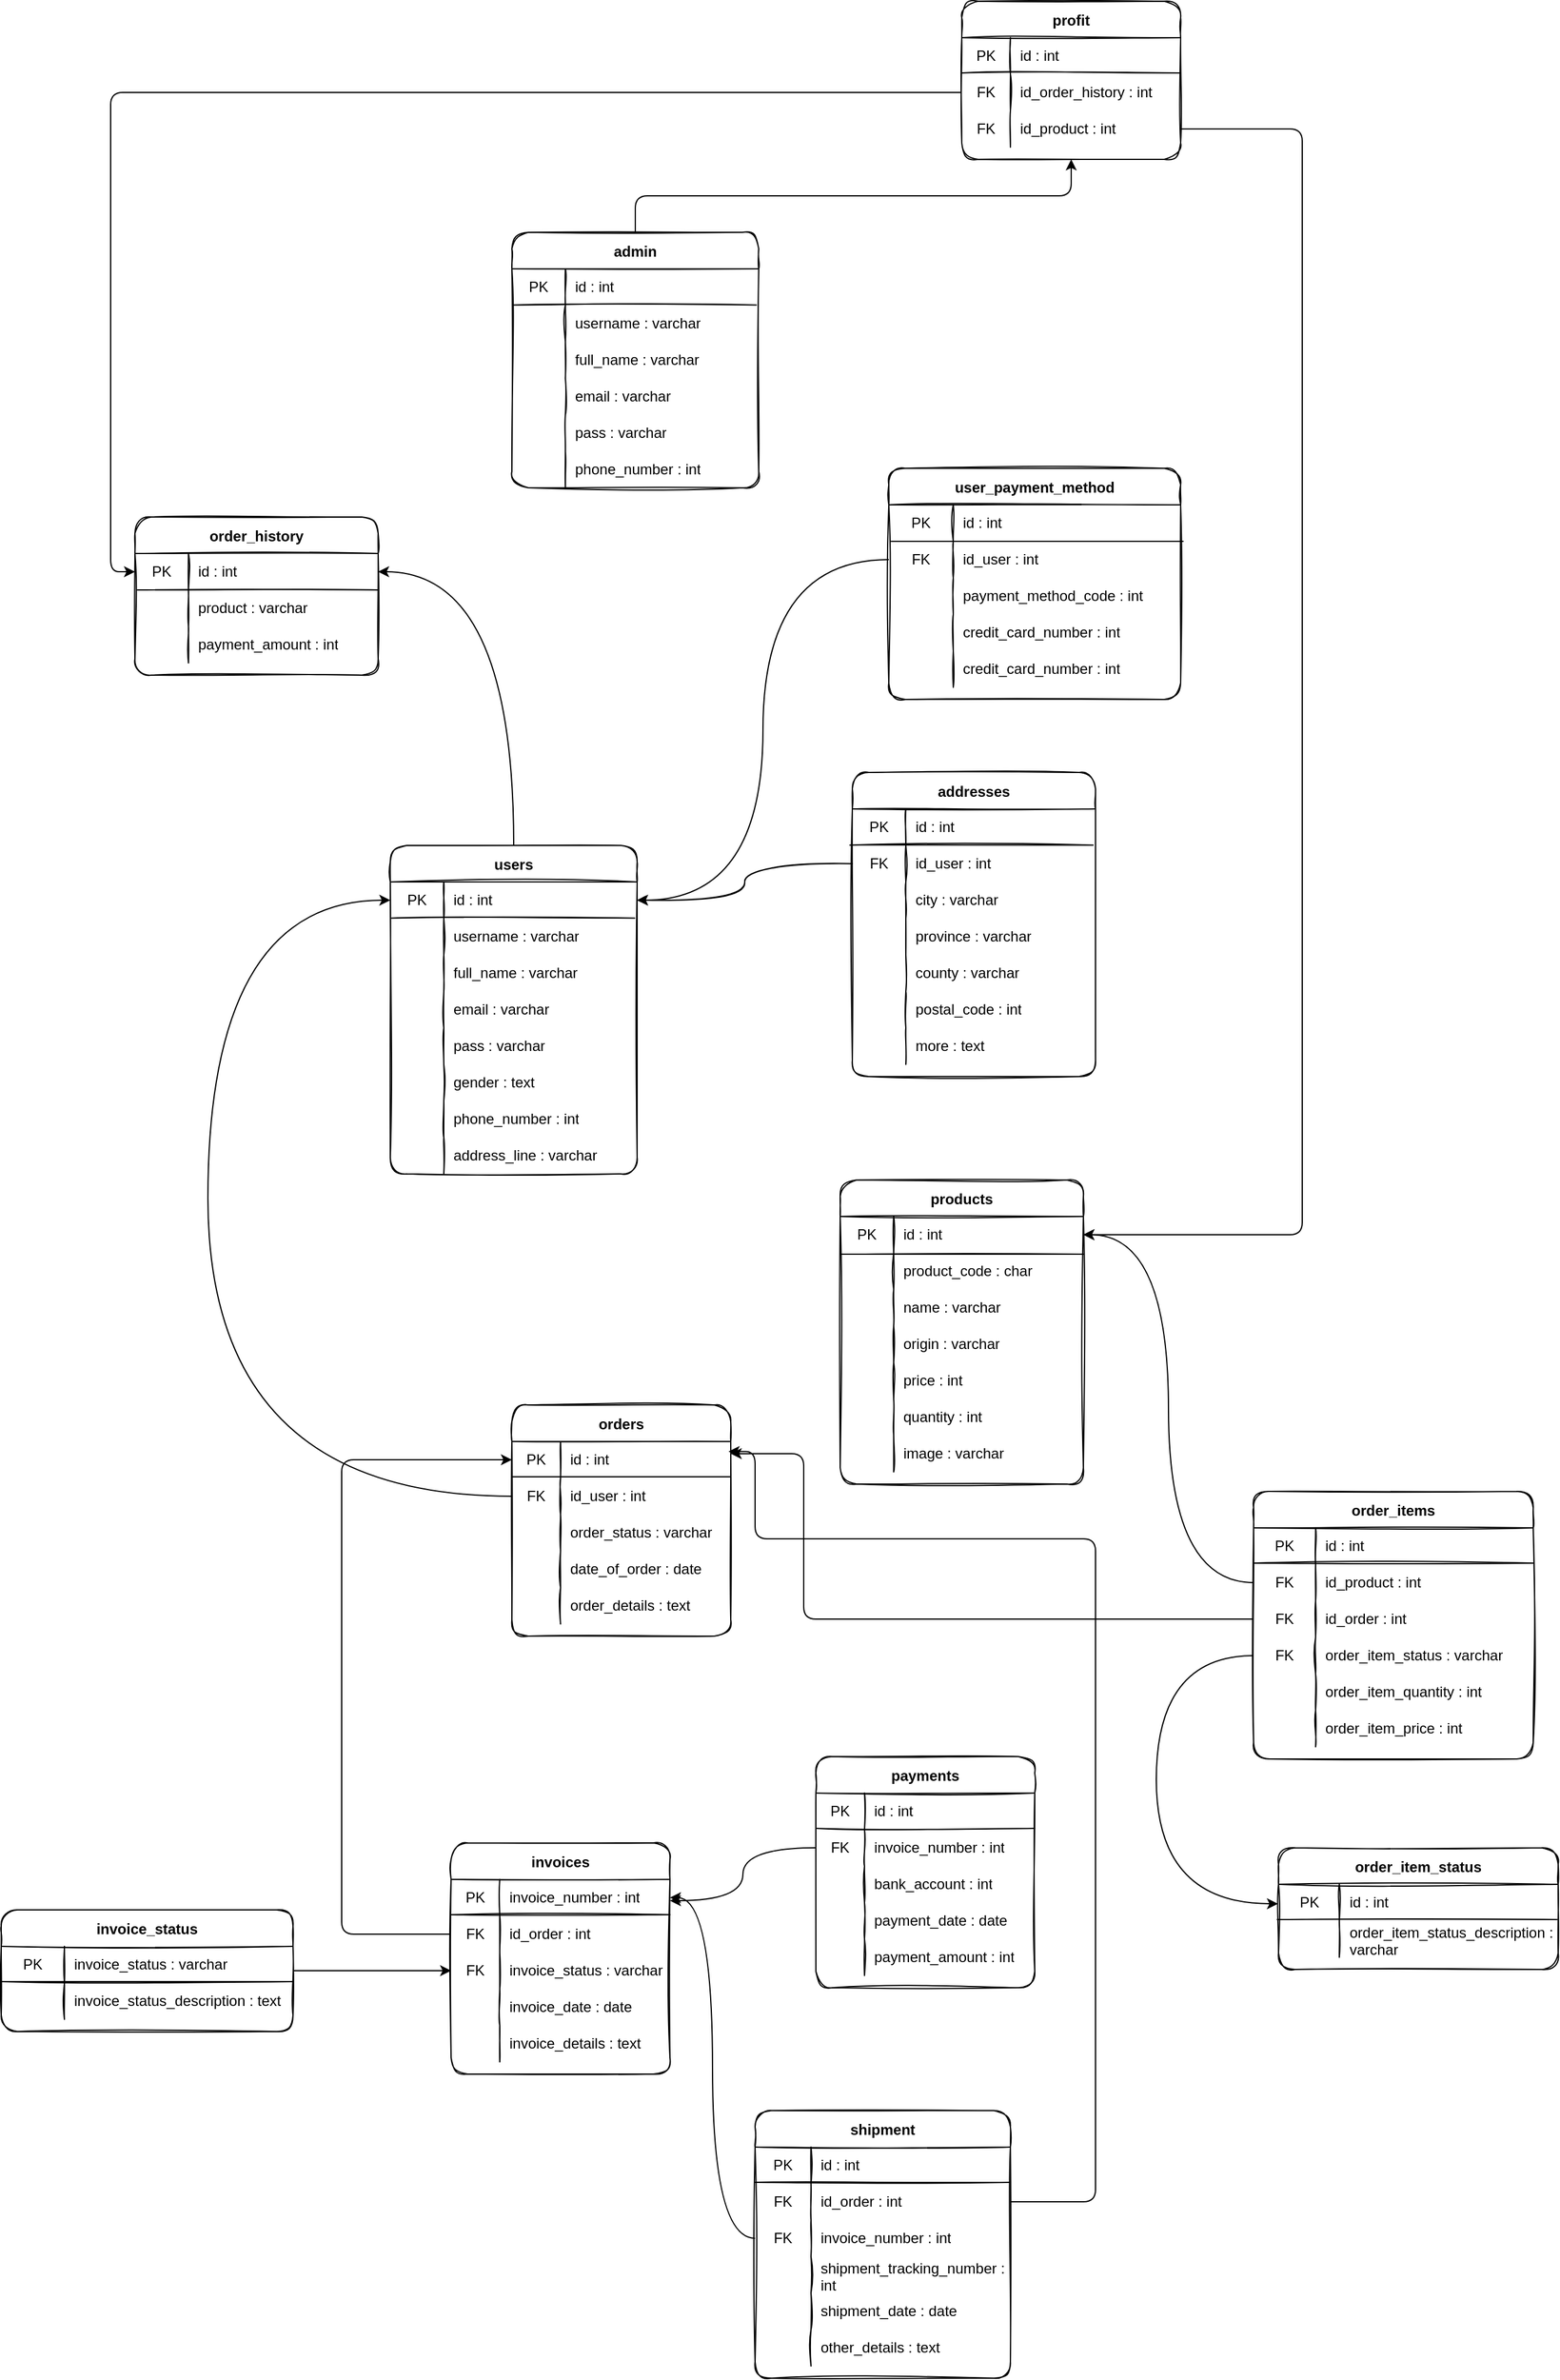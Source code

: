<mxfile version="20.0.1" type="github">
  <diagram id="C5RBs43oDa-KdzZeNtuy" name="Page-1">
    <mxGraphModel dx="1965" dy="1836" grid="1" gridSize="10" guides="1" tooltips="1" connect="1" arrows="1" fold="1" page="1" pageScale="1" pageWidth="827" pageHeight="1169" math="0" shadow="0">
      <root>
        <mxCell id="WIyWlLk6GJQsqaUBKTNV-0" />
        <mxCell id="WIyWlLk6GJQsqaUBKTNV-1" parent="WIyWlLk6GJQsqaUBKTNV-0" />
        <mxCell id="zJZ0nXB3Jmozej-48PjN-151" value="order_history" style="shape=table;startSize=30;container=1;collapsible=0;childLayout=tableLayout;fixedRows=1;rowLines=0;fontStyle=1;rounded=1;sketch=1;" vertex="1" parent="WIyWlLk6GJQsqaUBKTNV-1">
          <mxGeometry x="-120" y="-350" width="200" height="130" as="geometry" />
        </mxCell>
        <mxCell id="zJZ0nXB3Jmozej-48PjN-152" value="" style="shape=tableRow;horizontal=0;startSize=0;swimlaneHead=0;swimlaneBody=0;top=0;left=0;bottom=0;right=0;collapsible=0;dropTarget=0;fillColor=none;points=[[0,0.5],[1,0.5]];portConstraint=eastwest;rounded=1;sketch=1;" vertex="1" parent="zJZ0nXB3Jmozej-48PjN-151">
          <mxGeometry y="30" width="200" height="30" as="geometry" />
        </mxCell>
        <mxCell id="zJZ0nXB3Jmozej-48PjN-153" value="PK" style="shape=partialRectangle;html=1;whiteSpace=wrap;connectable=0;fillColor=none;top=0;left=0;bottom=0;right=0;overflow=hidden;pointerEvents=1;rounded=1;sketch=1;" vertex="1" parent="zJZ0nXB3Jmozej-48PjN-152">
          <mxGeometry width="44" height="30" as="geometry">
            <mxRectangle width="44" height="30" as="alternateBounds" />
          </mxGeometry>
        </mxCell>
        <mxCell id="zJZ0nXB3Jmozej-48PjN-154" value="id : int" style="shape=partialRectangle;html=1;whiteSpace=wrap;connectable=0;fillColor=none;top=0;left=0;bottom=0;right=0;align=left;spacingLeft=6;overflow=hidden;rounded=1;sketch=1;" vertex="1" parent="zJZ0nXB3Jmozej-48PjN-152">
          <mxGeometry x="44" width="156" height="30" as="geometry">
            <mxRectangle width="156" height="30" as="alternateBounds" />
          </mxGeometry>
        </mxCell>
        <mxCell id="zJZ0nXB3Jmozej-48PjN-155" value="" style="shape=tableRow;horizontal=0;startSize=0;swimlaneHead=0;swimlaneBody=0;top=0;left=0;bottom=0;right=0;collapsible=0;dropTarget=0;fillColor=none;points=[[0,0.5],[1,0.5]];portConstraint=eastwest;rounded=1;sketch=1;" vertex="1" parent="zJZ0nXB3Jmozej-48PjN-151">
          <mxGeometry y="60" width="200" height="30" as="geometry" />
        </mxCell>
        <mxCell id="zJZ0nXB3Jmozej-48PjN-156" value="" style="shape=partialRectangle;html=1;whiteSpace=wrap;connectable=0;fillColor=none;top=0;left=0;bottom=0;right=0;overflow=hidden;rounded=1;sketch=1;" vertex="1" parent="zJZ0nXB3Jmozej-48PjN-155">
          <mxGeometry width="44" height="30" as="geometry">
            <mxRectangle width="44" height="30" as="alternateBounds" />
          </mxGeometry>
        </mxCell>
        <mxCell id="zJZ0nXB3Jmozej-48PjN-157" value="product : varchar" style="shape=partialRectangle;html=1;whiteSpace=wrap;connectable=0;fillColor=none;top=0;left=0;bottom=0;right=0;align=left;spacingLeft=6;overflow=hidden;rounded=1;sketch=1;" vertex="1" parent="zJZ0nXB3Jmozej-48PjN-155">
          <mxGeometry x="44" width="156" height="30" as="geometry">
            <mxRectangle width="156" height="30" as="alternateBounds" />
          </mxGeometry>
        </mxCell>
        <mxCell id="zJZ0nXB3Jmozej-48PjN-173" value="" style="shape=tableRow;horizontal=0;startSize=0;swimlaneHead=0;swimlaneBody=0;top=0;left=0;bottom=0;right=0;collapsible=0;dropTarget=0;fillColor=none;points=[[0,0.5],[1,0.5]];portConstraint=eastwest;rounded=1;sketch=1;" vertex="1" parent="zJZ0nXB3Jmozej-48PjN-151">
          <mxGeometry y="90" width="200" height="30" as="geometry" />
        </mxCell>
        <mxCell id="zJZ0nXB3Jmozej-48PjN-174" value="" style="shape=partialRectangle;html=1;whiteSpace=wrap;connectable=0;fillColor=none;top=0;left=0;bottom=0;right=0;overflow=hidden;rounded=1;sketch=1;" vertex="1" parent="zJZ0nXB3Jmozej-48PjN-173">
          <mxGeometry width="44" height="30" as="geometry">
            <mxRectangle width="44" height="30" as="alternateBounds" />
          </mxGeometry>
        </mxCell>
        <mxCell id="zJZ0nXB3Jmozej-48PjN-175" value="payment_amount : int" style="shape=partialRectangle;html=1;whiteSpace=wrap;connectable=0;fillColor=none;top=0;left=0;bottom=0;right=0;align=left;spacingLeft=6;overflow=hidden;rounded=1;sketch=1;" vertex="1" parent="zJZ0nXB3Jmozej-48PjN-173">
          <mxGeometry x="44" width="156" height="30" as="geometry">
            <mxRectangle width="156" height="30" as="alternateBounds" />
          </mxGeometry>
        </mxCell>
        <mxCell id="zJZ0nXB3Jmozej-48PjN-224" value="addresses" style="shape=table;startSize=30;container=1;collapsible=0;childLayout=tableLayout;fixedRows=1;rowLines=0;fontStyle=1;rounded=1;sketch=1;" vertex="1" parent="WIyWlLk6GJQsqaUBKTNV-1">
          <mxGeometry x="470" y="-140" width="200" height="250" as="geometry" />
        </mxCell>
        <mxCell id="zJZ0nXB3Jmozej-48PjN-225" value="" style="shape=tableRow;horizontal=0;startSize=0;swimlaneHead=0;swimlaneBody=0;top=0;left=0;bottom=0;right=0;collapsible=0;dropTarget=0;fillColor=none;points=[[0,0.5],[1,0.5]];portConstraint=eastwest;rounded=1;sketch=1;" vertex="1" parent="zJZ0nXB3Jmozej-48PjN-224">
          <mxGeometry y="30" width="200" height="30" as="geometry" />
        </mxCell>
        <mxCell id="zJZ0nXB3Jmozej-48PjN-226" value="PK" style="shape=partialRectangle;html=1;whiteSpace=wrap;connectable=0;fillColor=none;top=0;left=0;bottom=0;right=0;overflow=hidden;pointerEvents=1;rounded=1;sketch=1;" vertex="1" parent="zJZ0nXB3Jmozej-48PjN-225">
          <mxGeometry width="44" height="30" as="geometry">
            <mxRectangle width="44" height="30" as="alternateBounds" />
          </mxGeometry>
        </mxCell>
        <mxCell id="zJZ0nXB3Jmozej-48PjN-227" value="id : int" style="shape=partialRectangle;html=1;whiteSpace=wrap;connectable=0;fillColor=none;top=0;left=0;bottom=0;right=0;align=left;spacingLeft=6;overflow=hidden;rounded=1;sketch=1;" vertex="1" parent="zJZ0nXB3Jmozej-48PjN-225">
          <mxGeometry x="44" width="156" height="30" as="geometry">
            <mxRectangle width="156" height="30" as="alternateBounds" />
          </mxGeometry>
        </mxCell>
        <mxCell id="zJZ0nXB3Jmozej-48PjN-231" value="" style="shape=tableRow;horizontal=0;startSize=0;swimlaneHead=0;swimlaneBody=0;top=0;left=0;bottom=0;right=0;collapsible=0;dropTarget=0;fillColor=none;points=[[0,0.5],[1,0.5]];portConstraint=eastwest;rounded=1;sketch=1;" vertex="1" parent="zJZ0nXB3Jmozej-48PjN-224">
          <mxGeometry y="60" width="200" height="30" as="geometry" />
        </mxCell>
        <mxCell id="zJZ0nXB3Jmozej-48PjN-232" value="FK" style="shape=partialRectangle;html=1;whiteSpace=wrap;connectable=0;fillColor=none;top=0;left=0;bottom=0;right=0;overflow=hidden;rounded=1;sketch=1;" vertex="1" parent="zJZ0nXB3Jmozej-48PjN-231">
          <mxGeometry width="44" height="30" as="geometry">
            <mxRectangle width="44" height="30" as="alternateBounds" />
          </mxGeometry>
        </mxCell>
        <mxCell id="zJZ0nXB3Jmozej-48PjN-233" value="id_user : int" style="shape=partialRectangle;html=1;whiteSpace=wrap;connectable=0;fillColor=none;top=0;left=0;bottom=0;right=0;align=left;spacingLeft=6;overflow=hidden;rounded=1;sketch=1;" vertex="1" parent="zJZ0nXB3Jmozej-48PjN-231">
          <mxGeometry x="44" width="156" height="30" as="geometry">
            <mxRectangle width="156" height="30" as="alternateBounds" />
          </mxGeometry>
        </mxCell>
        <mxCell id="zJZ0nXB3Jmozej-48PjN-234" value="" style="shape=tableRow;horizontal=0;startSize=0;swimlaneHead=0;swimlaneBody=0;top=0;left=0;bottom=0;right=0;collapsible=0;dropTarget=0;fillColor=none;points=[[0,0.5],[1,0.5]];portConstraint=eastwest;rounded=1;sketch=1;" vertex="1" parent="zJZ0nXB3Jmozej-48PjN-224">
          <mxGeometry y="90" width="200" height="30" as="geometry" />
        </mxCell>
        <mxCell id="zJZ0nXB3Jmozej-48PjN-235" value="" style="shape=partialRectangle;html=1;whiteSpace=wrap;connectable=0;fillColor=none;top=0;left=0;bottom=0;right=0;overflow=hidden;rounded=1;sketch=1;" vertex="1" parent="zJZ0nXB3Jmozej-48PjN-234">
          <mxGeometry width="44" height="30" as="geometry">
            <mxRectangle width="44" height="30" as="alternateBounds" />
          </mxGeometry>
        </mxCell>
        <mxCell id="zJZ0nXB3Jmozej-48PjN-236" value="city : varchar" style="shape=partialRectangle;html=1;whiteSpace=wrap;connectable=0;fillColor=none;top=0;left=0;bottom=0;right=0;align=left;spacingLeft=6;overflow=hidden;rounded=1;sketch=1;" vertex="1" parent="zJZ0nXB3Jmozej-48PjN-234">
          <mxGeometry x="44" width="156" height="30" as="geometry">
            <mxRectangle width="156" height="30" as="alternateBounds" />
          </mxGeometry>
        </mxCell>
        <mxCell id="zJZ0nXB3Jmozej-48PjN-237" value="" style="shape=tableRow;horizontal=0;startSize=0;swimlaneHead=0;swimlaneBody=0;top=0;left=0;bottom=0;right=0;collapsible=0;dropTarget=0;fillColor=none;points=[[0,0.5],[1,0.5]];portConstraint=eastwest;rounded=1;sketch=1;" vertex="1" parent="zJZ0nXB3Jmozej-48PjN-224">
          <mxGeometry y="120" width="200" height="30" as="geometry" />
        </mxCell>
        <mxCell id="zJZ0nXB3Jmozej-48PjN-238" value="" style="shape=partialRectangle;html=1;whiteSpace=wrap;connectable=0;fillColor=none;top=0;left=0;bottom=0;right=0;overflow=hidden;rounded=1;sketch=1;" vertex="1" parent="zJZ0nXB3Jmozej-48PjN-237">
          <mxGeometry width="44" height="30" as="geometry">
            <mxRectangle width="44" height="30" as="alternateBounds" />
          </mxGeometry>
        </mxCell>
        <mxCell id="zJZ0nXB3Jmozej-48PjN-239" value="province : varchar" style="shape=partialRectangle;html=1;whiteSpace=wrap;connectable=0;fillColor=none;top=0;left=0;bottom=0;right=0;align=left;spacingLeft=6;overflow=hidden;rounded=1;sketch=1;" vertex="1" parent="zJZ0nXB3Jmozej-48PjN-237">
          <mxGeometry x="44" width="156" height="30" as="geometry">
            <mxRectangle width="156" height="30" as="alternateBounds" />
          </mxGeometry>
        </mxCell>
        <mxCell id="zJZ0nXB3Jmozej-48PjN-240" value="" style="shape=tableRow;horizontal=0;startSize=0;swimlaneHead=0;swimlaneBody=0;top=0;left=0;bottom=0;right=0;collapsible=0;dropTarget=0;fillColor=none;points=[[0,0.5],[1,0.5]];portConstraint=eastwest;rounded=1;sketch=1;" vertex="1" parent="zJZ0nXB3Jmozej-48PjN-224">
          <mxGeometry y="150" width="200" height="30" as="geometry" />
        </mxCell>
        <mxCell id="zJZ0nXB3Jmozej-48PjN-241" value="" style="shape=partialRectangle;html=1;whiteSpace=wrap;connectable=0;fillColor=none;top=0;left=0;bottom=0;right=0;overflow=hidden;rounded=1;sketch=1;" vertex="1" parent="zJZ0nXB3Jmozej-48PjN-240">
          <mxGeometry width="44" height="30" as="geometry">
            <mxRectangle width="44" height="30" as="alternateBounds" />
          </mxGeometry>
        </mxCell>
        <mxCell id="zJZ0nXB3Jmozej-48PjN-242" value="county : varchar" style="shape=partialRectangle;html=1;whiteSpace=wrap;connectable=0;fillColor=none;top=0;left=0;bottom=0;right=0;align=left;spacingLeft=6;overflow=hidden;rounded=1;sketch=1;" vertex="1" parent="zJZ0nXB3Jmozej-48PjN-240">
          <mxGeometry x="44" width="156" height="30" as="geometry">
            <mxRectangle width="156" height="30" as="alternateBounds" />
          </mxGeometry>
        </mxCell>
        <mxCell id="zJZ0nXB3Jmozej-48PjN-243" value="" style="shape=tableRow;horizontal=0;startSize=0;swimlaneHead=0;swimlaneBody=0;top=0;left=0;bottom=0;right=0;collapsible=0;dropTarget=0;fillColor=none;points=[[0,0.5],[1,0.5]];portConstraint=eastwest;rounded=1;sketch=1;" vertex="1" parent="zJZ0nXB3Jmozej-48PjN-224">
          <mxGeometry y="180" width="200" height="30" as="geometry" />
        </mxCell>
        <mxCell id="zJZ0nXB3Jmozej-48PjN-244" value="" style="shape=partialRectangle;html=1;whiteSpace=wrap;connectable=0;fillColor=none;top=0;left=0;bottom=0;right=0;overflow=hidden;rounded=1;sketch=1;" vertex="1" parent="zJZ0nXB3Jmozej-48PjN-243">
          <mxGeometry width="44" height="30" as="geometry">
            <mxRectangle width="44" height="30" as="alternateBounds" />
          </mxGeometry>
        </mxCell>
        <mxCell id="zJZ0nXB3Jmozej-48PjN-245" value="postal_code : int" style="shape=partialRectangle;html=1;whiteSpace=wrap;connectable=0;fillColor=none;top=0;left=0;bottom=0;right=0;align=left;spacingLeft=6;overflow=hidden;rounded=1;sketch=1;" vertex="1" parent="zJZ0nXB3Jmozej-48PjN-243">
          <mxGeometry x="44" width="156" height="30" as="geometry">
            <mxRectangle width="156" height="30" as="alternateBounds" />
          </mxGeometry>
        </mxCell>
        <mxCell id="zJZ0nXB3Jmozej-48PjN-252" value="" style="shape=tableRow;horizontal=0;startSize=0;swimlaneHead=0;swimlaneBody=0;top=0;left=0;bottom=0;right=0;collapsible=0;dropTarget=0;fillColor=none;points=[[0,0.5],[1,0.5]];portConstraint=eastwest;rounded=1;sketch=1;" vertex="1" parent="zJZ0nXB3Jmozej-48PjN-224">
          <mxGeometry y="210" width="200" height="30" as="geometry" />
        </mxCell>
        <mxCell id="zJZ0nXB3Jmozej-48PjN-253" value="" style="shape=partialRectangle;html=1;whiteSpace=wrap;connectable=0;fillColor=none;top=0;left=0;bottom=0;right=0;overflow=hidden;rounded=1;sketch=1;" vertex="1" parent="zJZ0nXB3Jmozej-48PjN-252">
          <mxGeometry width="44" height="30" as="geometry">
            <mxRectangle width="44" height="30" as="alternateBounds" />
          </mxGeometry>
        </mxCell>
        <mxCell id="zJZ0nXB3Jmozej-48PjN-254" value="more : text" style="shape=partialRectangle;html=1;whiteSpace=wrap;connectable=0;fillColor=none;top=0;left=0;bottom=0;right=0;align=left;spacingLeft=6;overflow=hidden;rounded=1;sketch=1;" vertex="1" parent="zJZ0nXB3Jmozej-48PjN-252">
          <mxGeometry x="44" width="156" height="30" as="geometry">
            <mxRectangle width="156" height="30" as="alternateBounds" />
          </mxGeometry>
        </mxCell>
        <mxCell id="zJZ0nXB3Jmozej-48PjN-125" value="" style="group;rounded=1;sketch=1;" vertex="1" connectable="0" parent="WIyWlLk6GJQsqaUBKTNV-1">
          <mxGeometry x="460" y="195" width="200" height="250" as="geometry" />
        </mxCell>
        <mxCell id="zJZ0nXB3Jmozej-48PjN-10" value="products" style="shape=table;startSize=30;container=1;collapsible=0;childLayout=tableLayout;fixedRows=1;rowLines=0;fontStyle=1;rounded=1;sketch=1;" vertex="1" parent="zJZ0nXB3Jmozej-48PjN-125">
          <mxGeometry width="200" height="250" as="geometry" />
        </mxCell>
        <mxCell id="zJZ0nXB3Jmozej-48PjN-11" value="" style="shape=tableRow;horizontal=0;startSize=0;swimlaneHead=0;swimlaneBody=0;top=0;left=0;bottom=0;right=0;collapsible=0;dropTarget=0;fillColor=none;points=[[0,0.5],[1,0.5]];portConstraint=eastwest;rounded=1;sketch=1;" vertex="1" parent="zJZ0nXB3Jmozej-48PjN-10">
          <mxGeometry y="30" width="200" height="30" as="geometry" />
        </mxCell>
        <mxCell id="zJZ0nXB3Jmozej-48PjN-12" value="PK" style="shape=partialRectangle;html=1;whiteSpace=wrap;connectable=0;fillColor=none;top=0;left=0;bottom=0;right=0;overflow=hidden;pointerEvents=1;rounded=1;sketch=1;" vertex="1" parent="zJZ0nXB3Jmozej-48PjN-11">
          <mxGeometry width="44" height="30" as="geometry">
            <mxRectangle width="44" height="30" as="alternateBounds" />
          </mxGeometry>
        </mxCell>
        <mxCell id="zJZ0nXB3Jmozej-48PjN-13" value="id : int" style="shape=partialRectangle;html=1;whiteSpace=wrap;connectable=0;fillColor=none;top=0;left=0;bottom=0;right=0;align=left;spacingLeft=6;overflow=hidden;rounded=1;sketch=1;" vertex="1" parent="zJZ0nXB3Jmozej-48PjN-11">
          <mxGeometry x="44" width="156" height="30" as="geometry">
            <mxRectangle width="156" height="30" as="alternateBounds" />
          </mxGeometry>
        </mxCell>
        <mxCell id="zJZ0nXB3Jmozej-48PjN-14" value="" style="shape=tableRow;horizontal=0;startSize=0;swimlaneHead=0;swimlaneBody=0;top=0;left=0;bottom=0;right=0;collapsible=0;dropTarget=0;fillColor=none;points=[[0,0.5],[1,0.5]];portConstraint=eastwest;rounded=1;sketch=1;" vertex="1" parent="zJZ0nXB3Jmozej-48PjN-10">
          <mxGeometry y="60" width="200" height="30" as="geometry" />
        </mxCell>
        <mxCell id="zJZ0nXB3Jmozej-48PjN-15" value="" style="shape=partialRectangle;html=1;whiteSpace=wrap;connectable=0;fillColor=none;top=0;left=0;bottom=0;right=0;overflow=hidden;rounded=1;sketch=1;" vertex="1" parent="zJZ0nXB3Jmozej-48PjN-14">
          <mxGeometry width="44" height="30" as="geometry">
            <mxRectangle width="44" height="30" as="alternateBounds" />
          </mxGeometry>
        </mxCell>
        <mxCell id="zJZ0nXB3Jmozej-48PjN-16" value="product_code : char" style="shape=partialRectangle;html=1;whiteSpace=wrap;connectable=0;fillColor=none;top=0;left=0;bottom=0;right=0;align=left;spacingLeft=6;overflow=hidden;rounded=1;sketch=1;" vertex="1" parent="zJZ0nXB3Jmozej-48PjN-14">
          <mxGeometry x="44" width="156" height="30" as="geometry">
            <mxRectangle width="156" height="30" as="alternateBounds" />
          </mxGeometry>
        </mxCell>
        <mxCell id="zJZ0nXB3Jmozej-48PjN-17" value="" style="shape=tableRow;horizontal=0;startSize=0;swimlaneHead=0;swimlaneBody=0;top=0;left=0;bottom=0;right=0;collapsible=0;dropTarget=0;fillColor=none;points=[[0,0.5],[1,0.5]];portConstraint=eastwest;rounded=1;sketch=1;" vertex="1" parent="zJZ0nXB3Jmozej-48PjN-10">
          <mxGeometry y="90" width="200" height="30" as="geometry" />
        </mxCell>
        <mxCell id="zJZ0nXB3Jmozej-48PjN-18" value="" style="shape=partialRectangle;html=1;whiteSpace=wrap;connectable=0;fillColor=none;top=0;left=0;bottom=0;right=0;overflow=hidden;rounded=1;sketch=1;" vertex="1" parent="zJZ0nXB3Jmozej-48PjN-17">
          <mxGeometry width="44" height="30" as="geometry">
            <mxRectangle width="44" height="30" as="alternateBounds" />
          </mxGeometry>
        </mxCell>
        <mxCell id="zJZ0nXB3Jmozej-48PjN-19" value="name : varchar" style="shape=partialRectangle;html=1;whiteSpace=wrap;connectable=0;fillColor=none;top=0;left=0;bottom=0;right=0;align=left;spacingLeft=6;overflow=hidden;rounded=1;sketch=1;" vertex="1" parent="zJZ0nXB3Jmozej-48PjN-17">
          <mxGeometry x="44" width="156" height="30" as="geometry">
            <mxRectangle width="156" height="30" as="alternateBounds" />
          </mxGeometry>
        </mxCell>
        <mxCell id="zJZ0nXB3Jmozej-48PjN-33" value="" style="shape=tableRow;horizontal=0;startSize=0;swimlaneHead=0;swimlaneBody=0;top=0;left=0;bottom=0;right=0;collapsible=0;dropTarget=0;fillColor=none;points=[[0,0.5],[1,0.5]];portConstraint=eastwest;rounded=1;sketch=1;" vertex="1" parent="zJZ0nXB3Jmozej-48PjN-10">
          <mxGeometry y="120" width="200" height="30" as="geometry" />
        </mxCell>
        <mxCell id="zJZ0nXB3Jmozej-48PjN-34" value="" style="shape=partialRectangle;html=1;whiteSpace=wrap;connectable=0;fillColor=none;top=0;left=0;bottom=0;right=0;overflow=hidden;rounded=1;sketch=1;" vertex="1" parent="zJZ0nXB3Jmozej-48PjN-33">
          <mxGeometry width="44" height="30" as="geometry">
            <mxRectangle width="44" height="30" as="alternateBounds" />
          </mxGeometry>
        </mxCell>
        <mxCell id="zJZ0nXB3Jmozej-48PjN-35" value="origin : varchar" style="shape=partialRectangle;html=1;whiteSpace=wrap;connectable=0;fillColor=none;top=0;left=0;bottom=0;right=0;align=left;spacingLeft=6;overflow=hidden;rounded=1;sketch=1;" vertex="1" parent="zJZ0nXB3Jmozej-48PjN-33">
          <mxGeometry x="44" width="156" height="30" as="geometry">
            <mxRectangle width="156" height="30" as="alternateBounds" />
          </mxGeometry>
        </mxCell>
        <mxCell id="zJZ0nXB3Jmozej-48PjN-36" value="" style="shape=tableRow;horizontal=0;startSize=0;swimlaneHead=0;swimlaneBody=0;top=0;left=0;bottom=0;right=0;collapsible=0;dropTarget=0;fillColor=none;points=[[0,0.5],[1,0.5]];portConstraint=eastwest;rounded=1;sketch=1;" vertex="1" parent="zJZ0nXB3Jmozej-48PjN-10">
          <mxGeometry y="150" width="200" height="30" as="geometry" />
        </mxCell>
        <mxCell id="zJZ0nXB3Jmozej-48PjN-37" value="" style="shape=partialRectangle;html=1;whiteSpace=wrap;connectable=0;fillColor=none;top=0;left=0;bottom=0;right=0;overflow=hidden;rounded=1;sketch=1;" vertex="1" parent="zJZ0nXB3Jmozej-48PjN-36">
          <mxGeometry width="44" height="30" as="geometry">
            <mxRectangle width="44" height="30" as="alternateBounds" />
          </mxGeometry>
        </mxCell>
        <mxCell id="zJZ0nXB3Jmozej-48PjN-38" value="price : int" style="shape=partialRectangle;html=1;whiteSpace=wrap;connectable=0;fillColor=none;top=0;left=0;bottom=0;right=0;align=left;spacingLeft=6;overflow=hidden;rounded=1;sketch=1;" vertex="1" parent="zJZ0nXB3Jmozej-48PjN-36">
          <mxGeometry x="44" width="156" height="30" as="geometry">
            <mxRectangle width="156" height="30" as="alternateBounds" />
          </mxGeometry>
        </mxCell>
        <mxCell id="zJZ0nXB3Jmozej-48PjN-39" value="" style="shape=tableRow;horizontal=0;startSize=0;swimlaneHead=0;swimlaneBody=0;top=0;left=0;bottom=0;right=0;collapsible=0;dropTarget=0;fillColor=none;points=[[0,0.5],[1,0.5]];portConstraint=eastwest;rounded=1;sketch=1;" vertex="1" parent="zJZ0nXB3Jmozej-48PjN-10">
          <mxGeometry y="180" width="200" height="30" as="geometry" />
        </mxCell>
        <mxCell id="zJZ0nXB3Jmozej-48PjN-40" value="" style="shape=partialRectangle;html=1;whiteSpace=wrap;connectable=0;fillColor=none;top=0;left=0;bottom=0;right=0;overflow=hidden;rounded=1;sketch=1;" vertex="1" parent="zJZ0nXB3Jmozej-48PjN-39">
          <mxGeometry width="44" height="30" as="geometry">
            <mxRectangle width="44" height="30" as="alternateBounds" />
          </mxGeometry>
        </mxCell>
        <mxCell id="zJZ0nXB3Jmozej-48PjN-41" value="quantity : int" style="shape=partialRectangle;html=1;whiteSpace=wrap;connectable=0;fillColor=none;top=0;left=0;bottom=0;right=0;align=left;spacingLeft=6;overflow=hidden;rounded=1;sketch=1;" vertex="1" parent="zJZ0nXB3Jmozej-48PjN-39">
          <mxGeometry x="44" width="156" height="30" as="geometry">
            <mxRectangle width="156" height="30" as="alternateBounds" />
          </mxGeometry>
        </mxCell>
        <mxCell id="zJZ0nXB3Jmozej-48PjN-42" value="" style="shape=tableRow;horizontal=0;startSize=0;swimlaneHead=0;swimlaneBody=0;top=0;left=0;bottom=0;right=0;collapsible=0;dropTarget=0;fillColor=none;points=[[0,0.5],[1,0.5]];portConstraint=eastwest;rounded=1;sketch=1;" vertex="1" parent="zJZ0nXB3Jmozej-48PjN-10">
          <mxGeometry y="210" width="200" height="30" as="geometry" />
        </mxCell>
        <mxCell id="zJZ0nXB3Jmozej-48PjN-43" value="" style="shape=partialRectangle;html=1;whiteSpace=wrap;connectable=0;fillColor=none;top=0;left=0;bottom=0;right=0;overflow=hidden;rounded=1;sketch=1;" vertex="1" parent="zJZ0nXB3Jmozej-48PjN-42">
          <mxGeometry width="44" height="30" as="geometry">
            <mxRectangle width="44" height="30" as="alternateBounds" />
          </mxGeometry>
        </mxCell>
        <mxCell id="zJZ0nXB3Jmozej-48PjN-44" value="image : varchar" style="shape=partialRectangle;html=1;whiteSpace=wrap;connectable=0;fillColor=none;top=0;left=0;bottom=0;right=0;align=left;spacingLeft=6;overflow=hidden;rounded=1;sketch=1;" vertex="1" parent="zJZ0nXB3Jmozej-48PjN-42">
          <mxGeometry x="44" width="156" height="30" as="geometry">
            <mxRectangle width="156" height="30" as="alternateBounds" />
          </mxGeometry>
        </mxCell>
        <mxCell id="zJZ0nXB3Jmozej-48PjN-121" value="" style="line;strokeWidth=1;html=1;rounded=1;sketch=1;" vertex="1" parent="zJZ0nXB3Jmozej-48PjN-125">
          <mxGeometry y="56" width="200" height="10" as="geometry" />
        </mxCell>
        <mxCell id="zJZ0nXB3Jmozej-48PjN-293" value="" style="group;rounded=1;sketch=1;" vertex="1" connectable="0" parent="WIyWlLk6GJQsqaUBKTNV-1">
          <mxGeometry x="90" y="-80" width="203" height="240" as="geometry" />
        </mxCell>
        <mxCell id="zJZ0nXB3Jmozej-48PjN-0" value="users" style="shape=table;startSize=30;container=1;collapsible=0;childLayout=tableLayout;fixedRows=1;rowLines=0;fontStyle=1;rounded=1;sketch=1;" vertex="1" parent="zJZ0nXB3Jmozej-48PjN-293">
          <mxGeometry width="203" height="270" as="geometry" />
        </mxCell>
        <mxCell id="zJZ0nXB3Jmozej-48PjN-1" value="" style="shape=tableRow;horizontal=0;startSize=0;swimlaneHead=0;swimlaneBody=0;top=0;left=0;bottom=0;right=0;collapsible=0;dropTarget=0;fillColor=none;points=[[0,0.5],[1,0.5]];portConstraint=eastwest;rounded=1;sketch=1;" vertex="1" parent="zJZ0nXB3Jmozej-48PjN-0">
          <mxGeometry y="30" width="203" height="30" as="geometry" />
        </mxCell>
        <mxCell id="zJZ0nXB3Jmozej-48PjN-2" value="PK" style="shape=partialRectangle;html=1;whiteSpace=wrap;connectable=0;fillColor=none;top=0;left=0;bottom=0;right=0;overflow=hidden;pointerEvents=1;rounded=1;sketch=1;" vertex="1" parent="zJZ0nXB3Jmozej-48PjN-1">
          <mxGeometry width="44" height="30" as="geometry">
            <mxRectangle width="44" height="30" as="alternateBounds" />
          </mxGeometry>
        </mxCell>
        <mxCell id="zJZ0nXB3Jmozej-48PjN-3" value="id : int" style="shape=partialRectangle;html=1;whiteSpace=wrap;connectable=0;fillColor=none;top=0;left=0;bottom=0;right=0;align=left;spacingLeft=6;overflow=hidden;rounded=1;sketch=1;" vertex="1" parent="zJZ0nXB3Jmozej-48PjN-1">
          <mxGeometry x="44" width="159" height="30" as="geometry">
            <mxRectangle width="159" height="30" as="alternateBounds" />
          </mxGeometry>
        </mxCell>
        <mxCell id="zJZ0nXB3Jmozej-48PjN-4" value="" style="shape=tableRow;horizontal=0;startSize=0;swimlaneHead=0;swimlaneBody=0;top=0;left=0;bottom=0;right=0;collapsible=0;dropTarget=0;fillColor=none;points=[[0,0.5],[1,0.5]];portConstraint=eastwest;rounded=1;sketch=1;" vertex="1" parent="zJZ0nXB3Jmozej-48PjN-0">
          <mxGeometry y="60" width="203" height="30" as="geometry" />
        </mxCell>
        <mxCell id="zJZ0nXB3Jmozej-48PjN-5" value="" style="shape=partialRectangle;html=1;whiteSpace=wrap;connectable=0;fillColor=none;top=0;left=0;bottom=0;right=0;overflow=hidden;rounded=1;sketch=1;" vertex="1" parent="zJZ0nXB3Jmozej-48PjN-4">
          <mxGeometry width="44" height="30" as="geometry">
            <mxRectangle width="44" height="30" as="alternateBounds" />
          </mxGeometry>
        </mxCell>
        <mxCell id="zJZ0nXB3Jmozej-48PjN-6" value="username : varchar" style="shape=partialRectangle;html=1;whiteSpace=wrap;connectable=0;fillColor=none;top=0;left=0;bottom=0;right=0;align=left;spacingLeft=6;overflow=hidden;rounded=1;sketch=1;" vertex="1" parent="zJZ0nXB3Jmozej-48PjN-4">
          <mxGeometry x="44" width="159" height="30" as="geometry">
            <mxRectangle width="159" height="30" as="alternateBounds" />
          </mxGeometry>
        </mxCell>
        <mxCell id="zJZ0nXB3Jmozej-48PjN-441" value="" style="shape=tableRow;horizontal=0;startSize=0;swimlaneHead=0;swimlaneBody=0;top=0;left=0;bottom=0;right=0;collapsible=0;dropTarget=0;fillColor=none;points=[[0,0.5],[1,0.5]];portConstraint=eastwest;rounded=1;sketch=1;" vertex="1" parent="zJZ0nXB3Jmozej-48PjN-0">
          <mxGeometry y="90" width="203" height="30" as="geometry" />
        </mxCell>
        <mxCell id="zJZ0nXB3Jmozej-48PjN-442" value="" style="shape=partialRectangle;html=1;whiteSpace=wrap;connectable=0;fillColor=none;top=0;left=0;bottom=0;right=0;overflow=hidden;rounded=1;sketch=1;" vertex="1" parent="zJZ0nXB3Jmozej-48PjN-441">
          <mxGeometry width="44" height="30" as="geometry">
            <mxRectangle width="44" height="30" as="alternateBounds" />
          </mxGeometry>
        </mxCell>
        <mxCell id="zJZ0nXB3Jmozej-48PjN-443" value="full_name : varchar" style="shape=partialRectangle;html=1;whiteSpace=wrap;connectable=0;fillColor=none;top=0;left=0;bottom=0;right=0;align=left;spacingLeft=6;overflow=hidden;rounded=1;sketch=1;" vertex="1" parent="zJZ0nXB3Jmozej-48PjN-441">
          <mxGeometry x="44" width="159" height="30" as="geometry">
            <mxRectangle width="159" height="30" as="alternateBounds" />
          </mxGeometry>
        </mxCell>
        <mxCell id="zJZ0nXB3Jmozej-48PjN-7" value="" style="shape=tableRow;horizontal=0;startSize=0;swimlaneHead=0;swimlaneBody=0;top=0;left=0;bottom=0;right=0;collapsible=0;dropTarget=0;fillColor=none;points=[[0,0.5],[1,0.5]];portConstraint=eastwest;rounded=1;sketch=1;" vertex="1" parent="zJZ0nXB3Jmozej-48PjN-0">
          <mxGeometry y="120" width="203" height="30" as="geometry" />
        </mxCell>
        <mxCell id="zJZ0nXB3Jmozej-48PjN-8" value="" style="shape=partialRectangle;html=1;whiteSpace=wrap;connectable=0;fillColor=none;top=0;left=0;bottom=0;right=0;overflow=hidden;rounded=1;sketch=1;" vertex="1" parent="zJZ0nXB3Jmozej-48PjN-7">
          <mxGeometry width="44" height="30" as="geometry">
            <mxRectangle width="44" height="30" as="alternateBounds" />
          </mxGeometry>
        </mxCell>
        <mxCell id="zJZ0nXB3Jmozej-48PjN-9" value="&lt;span style=&quot;&quot;&gt;email :&amp;nbsp;&lt;/span&gt;varchar" style="shape=partialRectangle;html=1;whiteSpace=wrap;connectable=0;fillColor=none;top=0;left=0;bottom=0;right=0;align=left;spacingLeft=6;overflow=hidden;rounded=1;sketch=1;" vertex="1" parent="zJZ0nXB3Jmozej-48PjN-7">
          <mxGeometry x="44" width="159" height="30" as="geometry">
            <mxRectangle width="159" height="30" as="alternateBounds" />
          </mxGeometry>
        </mxCell>
        <mxCell id="zJZ0nXB3Jmozej-48PjN-27" value="" style="shape=tableRow;horizontal=0;startSize=0;swimlaneHead=0;swimlaneBody=0;top=0;left=0;bottom=0;right=0;collapsible=0;dropTarget=0;fillColor=none;points=[[0,0.5],[1,0.5]];portConstraint=eastwest;rounded=1;sketch=1;" vertex="1" parent="zJZ0nXB3Jmozej-48PjN-0">
          <mxGeometry y="150" width="203" height="30" as="geometry" />
        </mxCell>
        <mxCell id="zJZ0nXB3Jmozej-48PjN-28" value="" style="shape=partialRectangle;html=1;whiteSpace=wrap;connectable=0;fillColor=none;top=0;left=0;bottom=0;right=0;overflow=hidden;rounded=1;sketch=1;" vertex="1" parent="zJZ0nXB3Jmozej-48PjN-27">
          <mxGeometry width="44" height="30" as="geometry">
            <mxRectangle width="44" height="30" as="alternateBounds" />
          </mxGeometry>
        </mxCell>
        <mxCell id="zJZ0nXB3Jmozej-48PjN-29" value="pass : varchar" style="shape=partialRectangle;html=1;whiteSpace=wrap;connectable=0;fillColor=none;top=0;left=0;bottom=0;right=0;align=left;spacingLeft=6;overflow=hidden;rounded=1;sketch=1;" vertex="1" parent="zJZ0nXB3Jmozej-48PjN-27">
          <mxGeometry x="44" width="159" height="30" as="geometry">
            <mxRectangle width="159" height="30" as="alternateBounds" />
          </mxGeometry>
        </mxCell>
        <mxCell id="zJZ0nXB3Jmozej-48PjN-283" value="" style="shape=tableRow;horizontal=0;startSize=0;swimlaneHead=0;swimlaneBody=0;top=0;left=0;bottom=0;right=0;collapsible=0;dropTarget=0;fillColor=none;points=[[0,0.5],[1,0.5]];portConstraint=eastwest;rounded=1;sketch=1;" vertex="1" parent="zJZ0nXB3Jmozej-48PjN-0">
          <mxGeometry y="180" width="203" height="30" as="geometry" />
        </mxCell>
        <mxCell id="zJZ0nXB3Jmozej-48PjN-284" value="" style="shape=partialRectangle;html=1;whiteSpace=wrap;connectable=0;fillColor=none;top=0;left=0;bottom=0;right=0;overflow=hidden;rounded=1;sketch=1;" vertex="1" parent="zJZ0nXB3Jmozej-48PjN-283">
          <mxGeometry width="44" height="30" as="geometry">
            <mxRectangle width="44" height="30" as="alternateBounds" />
          </mxGeometry>
        </mxCell>
        <mxCell id="zJZ0nXB3Jmozej-48PjN-285" value="gender : text" style="shape=partialRectangle;html=1;whiteSpace=wrap;connectable=0;fillColor=none;top=0;left=0;bottom=0;right=0;align=left;spacingLeft=6;overflow=hidden;rounded=1;sketch=1;" vertex="1" parent="zJZ0nXB3Jmozej-48PjN-283">
          <mxGeometry x="44" width="159" height="30" as="geometry">
            <mxRectangle width="159" height="30" as="alternateBounds" />
          </mxGeometry>
        </mxCell>
        <mxCell id="zJZ0nXB3Jmozej-48PjN-286" value="" style="shape=tableRow;horizontal=0;startSize=0;swimlaneHead=0;swimlaneBody=0;top=0;left=0;bottom=0;right=0;collapsible=0;dropTarget=0;fillColor=none;points=[[0,0.5],[1,0.5]];portConstraint=eastwest;rounded=1;sketch=1;" vertex="1" parent="zJZ0nXB3Jmozej-48PjN-0">
          <mxGeometry y="210" width="203" height="30" as="geometry" />
        </mxCell>
        <mxCell id="zJZ0nXB3Jmozej-48PjN-287" value="" style="shape=partialRectangle;html=1;whiteSpace=wrap;connectable=0;fillColor=none;top=0;left=0;bottom=0;right=0;overflow=hidden;rounded=1;sketch=1;" vertex="1" parent="zJZ0nXB3Jmozej-48PjN-286">
          <mxGeometry width="44" height="30" as="geometry">
            <mxRectangle width="44" height="30" as="alternateBounds" />
          </mxGeometry>
        </mxCell>
        <mxCell id="zJZ0nXB3Jmozej-48PjN-288" value="phone_number : int" style="shape=partialRectangle;html=1;whiteSpace=wrap;connectable=0;fillColor=none;top=0;left=0;bottom=0;right=0;align=left;spacingLeft=6;overflow=hidden;rounded=1;sketch=1;" vertex="1" parent="zJZ0nXB3Jmozej-48PjN-286">
          <mxGeometry x="44" width="159" height="30" as="geometry">
            <mxRectangle width="159" height="30" as="alternateBounds" />
          </mxGeometry>
        </mxCell>
        <mxCell id="zJZ0nXB3Jmozej-48PjN-289" value="" style="shape=tableRow;horizontal=0;startSize=0;swimlaneHead=0;swimlaneBody=0;top=0;left=0;bottom=0;right=0;collapsible=0;dropTarget=0;fillColor=none;points=[[0,0.5],[1,0.5]];portConstraint=eastwest;rounded=1;sketch=1;" vertex="1" parent="zJZ0nXB3Jmozej-48PjN-0">
          <mxGeometry y="240" width="203" height="30" as="geometry" />
        </mxCell>
        <mxCell id="zJZ0nXB3Jmozej-48PjN-290" value="" style="shape=partialRectangle;html=1;whiteSpace=wrap;connectable=0;fillColor=none;top=0;left=0;bottom=0;right=0;overflow=hidden;rounded=1;sketch=1;" vertex="1" parent="zJZ0nXB3Jmozej-48PjN-289">
          <mxGeometry width="44" height="30" as="geometry">
            <mxRectangle width="44" height="30" as="alternateBounds" />
          </mxGeometry>
        </mxCell>
        <mxCell id="zJZ0nXB3Jmozej-48PjN-291" value="address_line : varchar" style="shape=partialRectangle;html=1;whiteSpace=wrap;connectable=0;fillColor=none;top=0;left=0;bottom=0;right=0;align=left;spacingLeft=6;overflow=hidden;rounded=1;sketch=1;" vertex="1" parent="zJZ0nXB3Jmozej-48PjN-289">
          <mxGeometry x="44" width="159" height="30" as="geometry">
            <mxRectangle width="159" height="30" as="alternateBounds" />
          </mxGeometry>
        </mxCell>
        <mxCell id="zJZ0nXB3Jmozej-48PjN-117" value="" style="line;strokeWidth=1;html=1;rounded=1;sketch=1;" vertex="1" parent="zJZ0nXB3Jmozej-48PjN-293">
          <mxGeometry x="1" y="51.25" width="200" height="16.875" as="geometry" />
        </mxCell>
        <mxCell id="zJZ0nXB3Jmozej-48PjN-348" value="" style="line;strokeWidth=1;html=1;rounded=1;sketch=1;" vertex="1" parent="zJZ0nXB3Jmozej-48PjN-293">
          <mxGeometry x="378" y="-8.75" width="200" height="16.875" as="geometry" />
        </mxCell>
        <mxCell id="zJZ0nXB3Jmozej-48PjN-314" value="" style="group" vertex="1" connectable="0" parent="WIyWlLk6GJQsqaUBKTNV-1">
          <mxGeometry x="500" y="-390" width="240" height="190" as="geometry" />
        </mxCell>
        <mxCell id="zJZ0nXB3Jmozej-48PjN-297" value="user_payment_method" style="shape=table;startSize=30;container=1;collapsible=0;childLayout=tableLayout;fixedRows=1;rowLines=0;fontStyle=1;rounded=1;sketch=1;" vertex="1" parent="zJZ0nXB3Jmozej-48PjN-314">
          <mxGeometry width="240" height="190" as="geometry" />
        </mxCell>
        <mxCell id="zJZ0nXB3Jmozej-48PjN-298" value="" style="shape=tableRow;horizontal=0;startSize=0;swimlaneHead=0;swimlaneBody=0;top=0;left=0;bottom=0;right=0;collapsible=0;dropTarget=0;fillColor=none;points=[[0,0.5],[1,0.5]];portConstraint=eastwest;rounded=1;sketch=1;" vertex="1" parent="zJZ0nXB3Jmozej-48PjN-297">
          <mxGeometry y="30" width="240" height="30" as="geometry" />
        </mxCell>
        <mxCell id="zJZ0nXB3Jmozej-48PjN-299" value="PK" style="shape=partialRectangle;html=1;whiteSpace=wrap;connectable=0;fillColor=none;top=0;left=0;bottom=0;right=0;overflow=hidden;pointerEvents=1;rounded=1;sketch=1;" vertex="1" parent="zJZ0nXB3Jmozej-48PjN-298">
          <mxGeometry width="53" height="30" as="geometry">
            <mxRectangle width="53" height="30" as="alternateBounds" />
          </mxGeometry>
        </mxCell>
        <mxCell id="zJZ0nXB3Jmozej-48PjN-300" value="id : int" style="shape=partialRectangle;html=1;whiteSpace=wrap;connectable=0;fillColor=none;top=0;left=0;bottom=0;right=0;align=left;spacingLeft=6;overflow=hidden;rounded=1;sketch=1;" vertex="1" parent="zJZ0nXB3Jmozej-48PjN-298">
          <mxGeometry x="53" width="187" height="30" as="geometry">
            <mxRectangle width="187" height="30" as="alternateBounds" />
          </mxGeometry>
        </mxCell>
        <mxCell id="zJZ0nXB3Jmozej-48PjN-301" value="" style="shape=tableRow;horizontal=0;startSize=0;swimlaneHead=0;swimlaneBody=0;top=0;left=0;bottom=0;right=0;collapsible=0;dropTarget=0;fillColor=none;points=[[0,0.5],[1,0.5]];portConstraint=eastwest;rounded=1;sketch=1;" vertex="1" parent="zJZ0nXB3Jmozej-48PjN-297">
          <mxGeometry y="60" width="240" height="30" as="geometry" />
        </mxCell>
        <mxCell id="zJZ0nXB3Jmozej-48PjN-302" value="FK" style="shape=partialRectangle;html=1;whiteSpace=wrap;connectable=0;fillColor=none;top=0;left=0;bottom=0;right=0;overflow=hidden;rounded=1;sketch=1;" vertex="1" parent="zJZ0nXB3Jmozej-48PjN-301">
          <mxGeometry width="53" height="30" as="geometry">
            <mxRectangle width="53" height="30" as="alternateBounds" />
          </mxGeometry>
        </mxCell>
        <mxCell id="zJZ0nXB3Jmozej-48PjN-303" value="id_user : int" style="shape=partialRectangle;html=1;whiteSpace=wrap;connectable=0;fillColor=none;top=0;left=0;bottom=0;right=0;align=left;spacingLeft=6;overflow=hidden;rounded=1;sketch=1;" vertex="1" parent="zJZ0nXB3Jmozej-48PjN-301">
          <mxGeometry x="53" width="187" height="30" as="geometry">
            <mxRectangle width="187" height="30" as="alternateBounds" />
          </mxGeometry>
        </mxCell>
        <mxCell id="zJZ0nXB3Jmozej-48PjN-304" value="" style="shape=tableRow;horizontal=0;startSize=0;swimlaneHead=0;swimlaneBody=0;top=0;left=0;bottom=0;right=0;collapsible=0;dropTarget=0;fillColor=none;points=[[0,0.5],[1,0.5]];portConstraint=eastwest;rounded=1;sketch=1;" vertex="1" parent="zJZ0nXB3Jmozej-48PjN-297">
          <mxGeometry y="90" width="240" height="30" as="geometry" />
        </mxCell>
        <mxCell id="zJZ0nXB3Jmozej-48PjN-305" value="" style="shape=partialRectangle;html=1;whiteSpace=wrap;connectable=0;fillColor=none;top=0;left=0;bottom=0;right=0;overflow=hidden;rounded=1;sketch=1;" vertex="1" parent="zJZ0nXB3Jmozej-48PjN-304">
          <mxGeometry width="53" height="30" as="geometry">
            <mxRectangle width="53" height="30" as="alternateBounds" />
          </mxGeometry>
        </mxCell>
        <mxCell id="zJZ0nXB3Jmozej-48PjN-306" value="payment_method_code : int" style="shape=partialRectangle;html=1;whiteSpace=wrap;connectable=0;fillColor=none;top=0;left=0;bottom=0;right=0;align=left;spacingLeft=6;overflow=hidden;rounded=1;sketch=1;" vertex="1" parent="zJZ0nXB3Jmozej-48PjN-304">
          <mxGeometry x="53" width="187" height="30" as="geometry">
            <mxRectangle width="187" height="30" as="alternateBounds" />
          </mxGeometry>
        </mxCell>
        <mxCell id="zJZ0nXB3Jmozej-48PjN-307" value="" style="shape=tableRow;horizontal=0;startSize=0;swimlaneHead=0;swimlaneBody=0;top=0;left=0;bottom=0;right=0;collapsible=0;dropTarget=0;fillColor=none;points=[[0,0.5],[1,0.5]];portConstraint=eastwest;rounded=1;sketch=1;" vertex="1" parent="zJZ0nXB3Jmozej-48PjN-297">
          <mxGeometry y="120" width="240" height="30" as="geometry" />
        </mxCell>
        <mxCell id="zJZ0nXB3Jmozej-48PjN-308" value="" style="shape=partialRectangle;html=1;whiteSpace=wrap;connectable=0;fillColor=none;top=0;left=0;bottom=0;right=0;overflow=hidden;rounded=1;sketch=1;" vertex="1" parent="zJZ0nXB3Jmozej-48PjN-307">
          <mxGeometry width="53" height="30" as="geometry">
            <mxRectangle width="53" height="30" as="alternateBounds" />
          </mxGeometry>
        </mxCell>
        <mxCell id="zJZ0nXB3Jmozej-48PjN-309" value="&lt;span style=&quot;&quot;&gt;credit_card_number : int&lt;/span&gt;" style="shape=partialRectangle;html=1;whiteSpace=wrap;connectable=0;fillColor=none;top=0;left=0;bottom=0;right=0;align=left;spacingLeft=6;overflow=hidden;rounded=1;sketch=1;" vertex="1" parent="zJZ0nXB3Jmozej-48PjN-307">
          <mxGeometry x="53" width="187" height="30" as="geometry">
            <mxRectangle width="187" height="30" as="alternateBounds" />
          </mxGeometry>
        </mxCell>
        <mxCell id="zJZ0nXB3Jmozej-48PjN-311" value="" style="shape=tableRow;horizontal=0;startSize=0;swimlaneHead=0;swimlaneBody=0;top=0;left=0;bottom=0;right=0;collapsible=0;dropTarget=0;fillColor=none;points=[[0,0.5],[1,0.5]];portConstraint=eastwest;rounded=1;sketch=1;" vertex="1" parent="zJZ0nXB3Jmozej-48PjN-297">
          <mxGeometry y="150" width="240" height="30" as="geometry" />
        </mxCell>
        <mxCell id="zJZ0nXB3Jmozej-48PjN-312" value="" style="shape=partialRectangle;html=1;whiteSpace=wrap;connectable=0;fillColor=none;top=0;left=0;bottom=0;right=0;overflow=hidden;rounded=1;sketch=1;" vertex="1" parent="zJZ0nXB3Jmozej-48PjN-311">
          <mxGeometry width="53" height="30" as="geometry">
            <mxRectangle width="53" height="30" as="alternateBounds" />
          </mxGeometry>
        </mxCell>
        <mxCell id="zJZ0nXB3Jmozej-48PjN-313" value="&lt;span style=&quot;&quot;&gt;credit_card_number : int&lt;/span&gt;" style="shape=partialRectangle;html=1;whiteSpace=wrap;connectable=0;fillColor=none;top=0;left=0;bottom=0;right=0;align=left;spacingLeft=6;overflow=hidden;rounded=1;sketch=1;" vertex="1" parent="zJZ0nXB3Jmozej-48PjN-311">
          <mxGeometry x="53" width="187" height="30" as="geometry">
            <mxRectangle width="187" height="30" as="alternateBounds" />
          </mxGeometry>
        </mxCell>
        <mxCell id="zJZ0nXB3Jmozej-48PjN-310" value="" style="line;strokeWidth=1;html=1;rounded=1;sketch=1;" vertex="1" parent="zJZ0nXB3Jmozej-48PjN-314">
          <mxGeometry x="2" y="55" width="240" height="10" as="geometry" />
        </mxCell>
        <mxCell id="zJZ0nXB3Jmozej-48PjN-45" value="payments" style="shape=table;startSize=30;container=1;collapsible=0;childLayout=tableLayout;fixedRows=1;rowLines=0;fontStyle=1;rounded=1;sketch=1;" vertex="1" parent="WIyWlLk6GJQsqaUBKTNV-1">
          <mxGeometry x="440" y="669" width="180" height="190" as="geometry" />
        </mxCell>
        <mxCell id="zJZ0nXB3Jmozej-48PjN-46" value="" style="shape=tableRow;horizontal=0;startSize=0;swimlaneHead=0;swimlaneBody=0;top=0;left=0;bottom=0;right=0;collapsible=0;dropTarget=0;fillColor=none;points=[[0,0.5],[1,0.5]];portConstraint=eastwest;rounded=1;sketch=1;" vertex="1" parent="zJZ0nXB3Jmozej-48PjN-45">
          <mxGeometry y="30" width="180" height="30" as="geometry" />
        </mxCell>
        <mxCell id="zJZ0nXB3Jmozej-48PjN-47" value="PK" style="shape=partialRectangle;html=1;whiteSpace=wrap;connectable=0;fillColor=none;top=0;left=0;bottom=0;right=0;overflow=hidden;pointerEvents=1;rounded=1;sketch=1;" vertex="1" parent="zJZ0nXB3Jmozej-48PjN-46">
          <mxGeometry width="40" height="30" as="geometry">
            <mxRectangle width="40" height="30" as="alternateBounds" />
          </mxGeometry>
        </mxCell>
        <mxCell id="zJZ0nXB3Jmozej-48PjN-48" value="id : int" style="shape=partialRectangle;html=1;whiteSpace=wrap;connectable=0;fillColor=none;top=0;left=0;bottom=0;right=0;align=left;spacingLeft=6;overflow=hidden;rounded=1;sketch=1;" vertex="1" parent="zJZ0nXB3Jmozej-48PjN-46">
          <mxGeometry x="40" width="140" height="30" as="geometry">
            <mxRectangle width="140" height="30" as="alternateBounds" />
          </mxGeometry>
        </mxCell>
        <mxCell id="zJZ0nXB3Jmozej-48PjN-49" value="" style="shape=tableRow;horizontal=0;startSize=0;swimlaneHead=0;swimlaneBody=0;top=0;left=0;bottom=0;right=0;collapsible=0;dropTarget=0;fillColor=none;points=[[0,0.5],[1,0.5]];portConstraint=eastwest;rounded=1;sketch=1;" vertex="1" parent="zJZ0nXB3Jmozej-48PjN-45">
          <mxGeometry y="60" width="180" height="30" as="geometry" />
        </mxCell>
        <mxCell id="zJZ0nXB3Jmozej-48PjN-50" value="FK" style="shape=partialRectangle;html=1;whiteSpace=wrap;connectable=0;fillColor=none;top=0;left=0;bottom=0;right=0;overflow=hidden;rounded=1;sketch=1;" vertex="1" parent="zJZ0nXB3Jmozej-48PjN-49">
          <mxGeometry width="40" height="30" as="geometry">
            <mxRectangle width="40" height="30" as="alternateBounds" />
          </mxGeometry>
        </mxCell>
        <mxCell id="zJZ0nXB3Jmozej-48PjN-51" value="invoice_number : int" style="shape=partialRectangle;html=1;whiteSpace=wrap;connectable=0;fillColor=none;top=0;left=0;bottom=0;right=0;align=left;spacingLeft=6;overflow=hidden;rounded=1;sketch=1;" vertex="1" parent="zJZ0nXB3Jmozej-48PjN-49">
          <mxGeometry x="40" width="140" height="30" as="geometry">
            <mxRectangle width="140" height="30" as="alternateBounds" />
          </mxGeometry>
        </mxCell>
        <mxCell id="zJZ0nXB3Jmozej-48PjN-52" value="" style="shape=tableRow;horizontal=0;startSize=0;swimlaneHead=0;swimlaneBody=0;top=0;left=0;bottom=0;right=0;collapsible=0;dropTarget=0;fillColor=none;points=[[0,0.5],[1,0.5]];portConstraint=eastwest;rounded=1;sketch=1;" vertex="1" parent="zJZ0nXB3Jmozej-48PjN-45">
          <mxGeometry y="90" width="180" height="30" as="geometry" />
        </mxCell>
        <mxCell id="zJZ0nXB3Jmozej-48PjN-53" value="" style="shape=partialRectangle;html=1;whiteSpace=wrap;connectable=0;fillColor=none;top=0;left=0;bottom=0;right=0;overflow=hidden;rounded=1;sketch=1;" vertex="1" parent="zJZ0nXB3Jmozej-48PjN-52">
          <mxGeometry width="40" height="30" as="geometry">
            <mxRectangle width="40" height="30" as="alternateBounds" />
          </mxGeometry>
        </mxCell>
        <mxCell id="zJZ0nXB3Jmozej-48PjN-54" value="bank_account : int" style="shape=partialRectangle;html=1;whiteSpace=wrap;connectable=0;fillColor=none;top=0;left=0;bottom=0;right=0;align=left;spacingLeft=6;overflow=hidden;rounded=1;sketch=1;" vertex="1" parent="zJZ0nXB3Jmozej-48PjN-52">
          <mxGeometry x="40" width="140" height="30" as="geometry">
            <mxRectangle width="140" height="30" as="alternateBounds" />
          </mxGeometry>
        </mxCell>
        <mxCell id="zJZ0nXB3Jmozej-48PjN-55" value="" style="shape=tableRow;horizontal=0;startSize=0;swimlaneHead=0;swimlaneBody=0;top=0;left=0;bottom=0;right=0;collapsible=0;dropTarget=0;fillColor=none;points=[[0,0.5],[1,0.5]];portConstraint=eastwest;rounded=1;sketch=1;" vertex="1" parent="zJZ0nXB3Jmozej-48PjN-45">
          <mxGeometry y="120" width="180" height="30" as="geometry" />
        </mxCell>
        <mxCell id="zJZ0nXB3Jmozej-48PjN-56" value="" style="shape=partialRectangle;html=1;whiteSpace=wrap;connectable=0;fillColor=none;top=0;left=0;bottom=0;right=0;overflow=hidden;rounded=1;sketch=1;" vertex="1" parent="zJZ0nXB3Jmozej-48PjN-55">
          <mxGeometry width="40" height="30" as="geometry">
            <mxRectangle width="40" height="30" as="alternateBounds" />
          </mxGeometry>
        </mxCell>
        <mxCell id="zJZ0nXB3Jmozej-48PjN-57" value="&lt;span style=&quot;&quot;&gt;payment_date : date&lt;/span&gt;" style="shape=partialRectangle;html=1;whiteSpace=wrap;connectable=0;fillColor=none;top=0;left=0;bottom=0;right=0;align=left;spacingLeft=6;overflow=hidden;rounded=1;sketch=1;" vertex="1" parent="zJZ0nXB3Jmozej-48PjN-55">
          <mxGeometry x="40" width="140" height="30" as="geometry">
            <mxRectangle width="140" height="30" as="alternateBounds" />
          </mxGeometry>
        </mxCell>
        <mxCell id="zJZ0nXB3Jmozej-48PjN-315" value="" style="shape=tableRow;horizontal=0;startSize=0;swimlaneHead=0;swimlaneBody=0;top=0;left=0;bottom=0;right=0;collapsible=0;dropTarget=0;fillColor=none;points=[[0,0.5],[1,0.5]];portConstraint=eastwest;rounded=1;sketch=1;" vertex="1" parent="zJZ0nXB3Jmozej-48PjN-45">
          <mxGeometry y="150" width="180" height="30" as="geometry" />
        </mxCell>
        <mxCell id="zJZ0nXB3Jmozej-48PjN-316" value="" style="shape=partialRectangle;html=1;whiteSpace=wrap;connectable=0;fillColor=none;top=0;left=0;bottom=0;right=0;overflow=hidden;rounded=1;sketch=1;" vertex="1" parent="zJZ0nXB3Jmozej-48PjN-315">
          <mxGeometry width="40" height="30" as="geometry">
            <mxRectangle width="40" height="30" as="alternateBounds" />
          </mxGeometry>
        </mxCell>
        <mxCell id="zJZ0nXB3Jmozej-48PjN-317" value="&lt;span style=&quot;&quot;&gt;payment_amount : int&lt;/span&gt;" style="shape=partialRectangle;html=1;whiteSpace=wrap;connectable=0;fillColor=none;top=0;left=0;bottom=0;right=0;align=left;spacingLeft=6;overflow=hidden;rounded=1;sketch=1;" vertex="1" parent="zJZ0nXB3Jmozej-48PjN-315">
          <mxGeometry x="40" width="140" height="30" as="geometry">
            <mxRectangle width="140" height="30" as="alternateBounds" />
          </mxGeometry>
        </mxCell>
        <mxCell id="zJZ0nXB3Jmozej-48PjN-118" value="" style="line;strokeWidth=1;html=1;rounded=1;sketch=1;" vertex="1" parent="WIyWlLk6GJQsqaUBKTNV-1">
          <mxGeometry x="440" y="723" width="180" height="10" as="geometry" />
        </mxCell>
        <mxCell id="zJZ0nXB3Jmozej-48PjN-67" value="orders" style="shape=table;startSize=30;container=1;collapsible=0;childLayout=tableLayout;fixedRows=1;rowLines=0;fontStyle=1;rounded=1;sketch=1;" vertex="1" parent="WIyWlLk6GJQsqaUBKTNV-1">
          <mxGeometry x="190" y="380" width="180" height="190" as="geometry" />
        </mxCell>
        <mxCell id="zJZ0nXB3Jmozej-48PjN-68" value="" style="shape=tableRow;horizontal=0;startSize=0;swimlaneHead=0;swimlaneBody=0;top=0;left=0;bottom=0;right=0;collapsible=0;dropTarget=0;fillColor=none;points=[[0,0.5],[1,0.5]];portConstraint=eastwest;rounded=1;sketch=1;" vertex="1" parent="zJZ0nXB3Jmozej-48PjN-67">
          <mxGeometry y="30" width="180" height="30" as="geometry" />
        </mxCell>
        <mxCell id="zJZ0nXB3Jmozej-48PjN-69" value="PK" style="shape=partialRectangle;html=1;whiteSpace=wrap;connectable=0;fillColor=none;top=0;left=0;bottom=0;right=0;overflow=hidden;pointerEvents=1;rounded=1;sketch=1;" vertex="1" parent="zJZ0nXB3Jmozej-48PjN-68">
          <mxGeometry width="40" height="30" as="geometry">
            <mxRectangle width="40" height="30" as="alternateBounds" />
          </mxGeometry>
        </mxCell>
        <mxCell id="zJZ0nXB3Jmozej-48PjN-70" value="id : int" style="shape=partialRectangle;html=1;whiteSpace=wrap;connectable=0;fillColor=none;top=0;left=0;bottom=0;right=0;align=left;spacingLeft=6;overflow=hidden;rounded=1;sketch=1;" vertex="1" parent="zJZ0nXB3Jmozej-48PjN-68">
          <mxGeometry x="40" width="140" height="30" as="geometry">
            <mxRectangle width="140" height="30" as="alternateBounds" />
          </mxGeometry>
        </mxCell>
        <mxCell id="zJZ0nXB3Jmozej-48PjN-71" value="" style="shape=tableRow;horizontal=0;startSize=0;swimlaneHead=0;swimlaneBody=0;top=0;left=0;bottom=0;right=0;collapsible=0;dropTarget=0;fillColor=none;points=[[0,0.5],[1,0.5]];portConstraint=eastwest;rounded=1;sketch=1;" vertex="1" parent="zJZ0nXB3Jmozej-48PjN-67">
          <mxGeometry y="60" width="180" height="30" as="geometry" />
        </mxCell>
        <mxCell id="zJZ0nXB3Jmozej-48PjN-72" value="FK" style="shape=partialRectangle;html=1;whiteSpace=wrap;connectable=0;fillColor=none;top=0;left=0;bottom=0;right=0;overflow=hidden;rounded=1;sketch=1;" vertex="1" parent="zJZ0nXB3Jmozej-48PjN-71">
          <mxGeometry width="40" height="30" as="geometry">
            <mxRectangle width="40" height="30" as="alternateBounds" />
          </mxGeometry>
        </mxCell>
        <mxCell id="zJZ0nXB3Jmozej-48PjN-73" value="&lt;span style=&quot;&quot;&gt;id_user : int&lt;/span&gt;" style="shape=partialRectangle;html=1;whiteSpace=wrap;connectable=0;fillColor=none;top=0;left=0;bottom=0;right=0;align=left;spacingLeft=6;overflow=hidden;rounded=1;sketch=1;" vertex="1" parent="zJZ0nXB3Jmozej-48PjN-71">
          <mxGeometry x="40" width="140" height="30" as="geometry">
            <mxRectangle width="140" height="30" as="alternateBounds" />
          </mxGeometry>
        </mxCell>
        <mxCell id="zJZ0nXB3Jmozej-48PjN-74" value="" style="shape=tableRow;horizontal=0;startSize=0;swimlaneHead=0;swimlaneBody=0;top=0;left=0;bottom=0;right=0;collapsible=0;dropTarget=0;fillColor=none;points=[[0,0.5],[1,0.5]];portConstraint=eastwest;rounded=1;sketch=1;" vertex="1" parent="zJZ0nXB3Jmozej-48PjN-67">
          <mxGeometry y="90" width="180" height="30" as="geometry" />
        </mxCell>
        <mxCell id="zJZ0nXB3Jmozej-48PjN-75" value="" style="shape=partialRectangle;html=1;whiteSpace=wrap;connectable=0;fillColor=none;top=0;left=0;bottom=0;right=0;overflow=hidden;rounded=1;sketch=1;" vertex="1" parent="zJZ0nXB3Jmozej-48PjN-74">
          <mxGeometry width="40" height="30" as="geometry">
            <mxRectangle width="40" height="30" as="alternateBounds" />
          </mxGeometry>
        </mxCell>
        <mxCell id="zJZ0nXB3Jmozej-48PjN-76" value="order_status : varchar" style="shape=partialRectangle;html=1;whiteSpace=wrap;connectable=0;fillColor=none;top=0;left=0;bottom=0;right=0;align=left;spacingLeft=6;overflow=hidden;rounded=1;sketch=1;" vertex="1" parent="zJZ0nXB3Jmozej-48PjN-74">
          <mxGeometry x="40" width="140" height="30" as="geometry">
            <mxRectangle width="140" height="30" as="alternateBounds" />
          </mxGeometry>
        </mxCell>
        <mxCell id="zJZ0nXB3Jmozej-48PjN-77" value="" style="shape=tableRow;horizontal=0;startSize=0;swimlaneHead=0;swimlaneBody=0;top=0;left=0;bottom=0;right=0;collapsible=0;dropTarget=0;fillColor=none;points=[[0,0.5],[1,0.5]];portConstraint=eastwest;rounded=1;sketch=1;" vertex="1" parent="zJZ0nXB3Jmozej-48PjN-67">
          <mxGeometry y="120" width="180" height="30" as="geometry" />
        </mxCell>
        <mxCell id="zJZ0nXB3Jmozej-48PjN-78" value="" style="shape=partialRectangle;html=1;whiteSpace=wrap;connectable=0;fillColor=none;top=0;left=0;bottom=0;right=0;overflow=hidden;rounded=1;sketch=1;" vertex="1" parent="zJZ0nXB3Jmozej-48PjN-77">
          <mxGeometry width="40" height="30" as="geometry">
            <mxRectangle width="40" height="30" as="alternateBounds" />
          </mxGeometry>
        </mxCell>
        <mxCell id="zJZ0nXB3Jmozej-48PjN-79" value="date_of_order : date" style="shape=partialRectangle;html=1;whiteSpace=wrap;connectable=0;fillColor=none;top=0;left=0;bottom=0;right=0;align=left;spacingLeft=6;overflow=hidden;rounded=1;sketch=1;" vertex="1" parent="zJZ0nXB3Jmozej-48PjN-77">
          <mxGeometry x="40" width="140" height="30" as="geometry">
            <mxRectangle width="140" height="30" as="alternateBounds" />
          </mxGeometry>
        </mxCell>
        <mxCell id="zJZ0nXB3Jmozej-48PjN-80" value="" style="shape=tableRow;horizontal=0;startSize=0;swimlaneHead=0;swimlaneBody=0;top=0;left=0;bottom=0;right=0;collapsible=0;dropTarget=0;fillColor=none;points=[[0,0.5],[1,0.5]];portConstraint=eastwest;rounded=1;sketch=1;" vertex="1" parent="zJZ0nXB3Jmozej-48PjN-67">
          <mxGeometry y="150" width="180" height="30" as="geometry" />
        </mxCell>
        <mxCell id="zJZ0nXB3Jmozej-48PjN-81" value="" style="shape=partialRectangle;html=1;whiteSpace=wrap;connectable=0;fillColor=none;top=0;left=0;bottom=0;right=0;overflow=hidden;rounded=1;sketch=1;" vertex="1" parent="zJZ0nXB3Jmozej-48PjN-80">
          <mxGeometry width="40" height="30" as="geometry">
            <mxRectangle width="40" height="30" as="alternateBounds" />
          </mxGeometry>
        </mxCell>
        <mxCell id="zJZ0nXB3Jmozej-48PjN-82" value="order_details : text" style="shape=partialRectangle;html=1;whiteSpace=wrap;connectable=0;fillColor=none;top=0;left=0;bottom=0;right=0;align=left;spacingLeft=6;overflow=hidden;rounded=1;sketch=1;" vertex="1" parent="zJZ0nXB3Jmozej-48PjN-80">
          <mxGeometry x="40" width="140" height="30" as="geometry">
            <mxRectangle width="140" height="30" as="alternateBounds" />
          </mxGeometry>
        </mxCell>
        <mxCell id="zJZ0nXB3Jmozej-48PjN-319" value="order_items" style="shape=table;startSize=30;container=1;collapsible=0;childLayout=tableLayout;fixedRows=1;rowLines=0;fontStyle=1;rounded=1;sketch=1;" vertex="1" parent="WIyWlLk6GJQsqaUBKTNV-1">
          <mxGeometry x="800" y="451" width="230" height="220" as="geometry" />
        </mxCell>
        <mxCell id="zJZ0nXB3Jmozej-48PjN-320" value="" style="shape=tableRow;horizontal=0;startSize=0;swimlaneHead=0;swimlaneBody=0;top=0;left=0;bottom=0;right=0;collapsible=0;dropTarget=0;fillColor=none;points=[[0,0.5],[1,0.5]];portConstraint=eastwest;rounded=1;sketch=1;" vertex="1" parent="zJZ0nXB3Jmozej-48PjN-319">
          <mxGeometry y="30" width="230" height="30" as="geometry" />
        </mxCell>
        <mxCell id="zJZ0nXB3Jmozej-48PjN-321" value="PK" style="shape=partialRectangle;html=1;whiteSpace=wrap;connectable=0;fillColor=none;top=0;left=0;bottom=0;right=0;overflow=hidden;pointerEvents=1;rounded=1;sketch=1;" vertex="1" parent="zJZ0nXB3Jmozej-48PjN-320">
          <mxGeometry width="51" height="30" as="geometry">
            <mxRectangle width="51" height="30" as="alternateBounds" />
          </mxGeometry>
        </mxCell>
        <mxCell id="zJZ0nXB3Jmozej-48PjN-322" value="id : int" style="shape=partialRectangle;html=1;whiteSpace=wrap;connectable=0;fillColor=none;top=0;left=0;bottom=0;right=0;align=left;spacingLeft=6;overflow=hidden;rounded=1;sketch=1;" vertex="1" parent="zJZ0nXB3Jmozej-48PjN-320">
          <mxGeometry x="51" width="179" height="30" as="geometry">
            <mxRectangle width="179" height="30" as="alternateBounds" />
          </mxGeometry>
        </mxCell>
        <mxCell id="zJZ0nXB3Jmozej-48PjN-323" value="" style="shape=tableRow;horizontal=0;startSize=0;swimlaneHead=0;swimlaneBody=0;top=0;left=0;bottom=0;right=0;collapsible=0;dropTarget=0;fillColor=none;points=[[0,0.5],[1,0.5]];portConstraint=eastwest;rounded=1;sketch=1;" vertex="1" parent="zJZ0nXB3Jmozej-48PjN-319">
          <mxGeometry y="60" width="230" height="30" as="geometry" />
        </mxCell>
        <mxCell id="zJZ0nXB3Jmozej-48PjN-324" value="FK" style="shape=partialRectangle;html=1;whiteSpace=wrap;connectable=0;fillColor=none;top=0;left=0;bottom=0;right=0;overflow=hidden;rounded=1;sketch=1;" vertex="1" parent="zJZ0nXB3Jmozej-48PjN-323">
          <mxGeometry width="51" height="30" as="geometry">
            <mxRectangle width="51" height="30" as="alternateBounds" />
          </mxGeometry>
        </mxCell>
        <mxCell id="zJZ0nXB3Jmozej-48PjN-325" value="&lt;span style=&quot;&quot;&gt;id_product : int&lt;/span&gt;" style="shape=partialRectangle;html=1;whiteSpace=wrap;connectable=0;fillColor=none;top=0;left=0;bottom=0;right=0;align=left;spacingLeft=6;overflow=hidden;rounded=1;sketch=1;" vertex="1" parent="zJZ0nXB3Jmozej-48PjN-323">
          <mxGeometry x="51" width="179" height="30" as="geometry">
            <mxRectangle width="179" height="30" as="alternateBounds" />
          </mxGeometry>
        </mxCell>
        <mxCell id="zJZ0nXB3Jmozej-48PjN-326" value="" style="shape=tableRow;horizontal=0;startSize=0;swimlaneHead=0;swimlaneBody=0;top=0;left=0;bottom=0;right=0;collapsible=0;dropTarget=0;fillColor=none;points=[[0,0.5],[1,0.5]];portConstraint=eastwest;rounded=1;sketch=1;" vertex="1" parent="zJZ0nXB3Jmozej-48PjN-319">
          <mxGeometry y="90" width="230" height="30" as="geometry" />
        </mxCell>
        <mxCell id="zJZ0nXB3Jmozej-48PjN-327" value="FK" style="shape=partialRectangle;html=1;whiteSpace=wrap;connectable=0;fillColor=none;top=0;left=0;bottom=0;right=0;overflow=hidden;rounded=1;sketch=1;" vertex="1" parent="zJZ0nXB3Jmozej-48PjN-326">
          <mxGeometry width="51" height="30" as="geometry">
            <mxRectangle width="51" height="30" as="alternateBounds" />
          </mxGeometry>
        </mxCell>
        <mxCell id="zJZ0nXB3Jmozej-48PjN-328" value="id_order : int" style="shape=partialRectangle;html=1;whiteSpace=wrap;connectable=0;fillColor=none;top=0;left=0;bottom=0;right=0;align=left;spacingLeft=6;overflow=hidden;rounded=1;sketch=1;" vertex="1" parent="zJZ0nXB3Jmozej-48PjN-326">
          <mxGeometry x="51" width="179" height="30" as="geometry">
            <mxRectangle width="179" height="30" as="alternateBounds" />
          </mxGeometry>
        </mxCell>
        <mxCell id="zJZ0nXB3Jmozej-48PjN-329" value="" style="shape=tableRow;horizontal=0;startSize=0;swimlaneHead=0;swimlaneBody=0;top=0;left=0;bottom=0;right=0;collapsible=0;dropTarget=0;fillColor=none;points=[[0,0.5],[1,0.5]];portConstraint=eastwest;rounded=1;sketch=1;" vertex="1" parent="zJZ0nXB3Jmozej-48PjN-319">
          <mxGeometry y="120" width="230" height="30" as="geometry" />
        </mxCell>
        <mxCell id="zJZ0nXB3Jmozej-48PjN-330" value="FK" style="shape=partialRectangle;html=1;whiteSpace=wrap;connectable=0;fillColor=none;top=0;left=0;bottom=0;right=0;overflow=hidden;rounded=1;sketch=1;" vertex="1" parent="zJZ0nXB3Jmozej-48PjN-329">
          <mxGeometry width="51" height="30" as="geometry">
            <mxRectangle width="51" height="30" as="alternateBounds" />
          </mxGeometry>
        </mxCell>
        <mxCell id="zJZ0nXB3Jmozej-48PjN-331" value="order_item_status : varchar" style="shape=partialRectangle;html=1;whiteSpace=wrap;connectable=0;fillColor=none;top=0;left=0;bottom=0;right=0;align=left;spacingLeft=6;overflow=hidden;rounded=1;sketch=1;" vertex="1" parent="zJZ0nXB3Jmozej-48PjN-329">
          <mxGeometry x="51" width="179" height="30" as="geometry">
            <mxRectangle width="179" height="30" as="alternateBounds" />
          </mxGeometry>
        </mxCell>
        <mxCell id="zJZ0nXB3Jmozej-48PjN-332" value="" style="shape=tableRow;horizontal=0;startSize=0;swimlaneHead=0;swimlaneBody=0;top=0;left=0;bottom=0;right=0;collapsible=0;dropTarget=0;fillColor=none;points=[[0,0.5],[1,0.5]];portConstraint=eastwest;rounded=1;sketch=1;" vertex="1" parent="zJZ0nXB3Jmozej-48PjN-319">
          <mxGeometry y="150" width="230" height="30" as="geometry" />
        </mxCell>
        <mxCell id="zJZ0nXB3Jmozej-48PjN-333" value="" style="shape=partialRectangle;html=1;whiteSpace=wrap;connectable=0;fillColor=none;top=0;left=0;bottom=0;right=0;overflow=hidden;rounded=1;sketch=1;" vertex="1" parent="zJZ0nXB3Jmozej-48PjN-332">
          <mxGeometry width="51" height="30" as="geometry">
            <mxRectangle width="51" height="30" as="alternateBounds" />
          </mxGeometry>
        </mxCell>
        <mxCell id="zJZ0nXB3Jmozej-48PjN-334" value="order_item_quantity : int" style="shape=partialRectangle;html=1;whiteSpace=wrap;connectable=0;fillColor=none;top=0;left=0;bottom=0;right=0;align=left;spacingLeft=6;overflow=hidden;rounded=1;sketch=1;" vertex="1" parent="zJZ0nXB3Jmozej-48PjN-332">
          <mxGeometry x="51" width="179" height="30" as="geometry">
            <mxRectangle width="179" height="30" as="alternateBounds" />
          </mxGeometry>
        </mxCell>
        <mxCell id="zJZ0nXB3Jmozej-48PjN-335" value="" style="shape=tableRow;horizontal=0;startSize=0;swimlaneHead=0;swimlaneBody=0;top=0;left=0;bottom=0;right=0;collapsible=0;dropTarget=0;fillColor=none;points=[[0,0.5],[1,0.5]];portConstraint=eastwest;rounded=1;sketch=1;" vertex="1" parent="zJZ0nXB3Jmozej-48PjN-319">
          <mxGeometry y="180" width="230" height="30" as="geometry" />
        </mxCell>
        <mxCell id="zJZ0nXB3Jmozej-48PjN-336" value="" style="shape=partialRectangle;html=1;whiteSpace=wrap;connectable=0;fillColor=none;top=0;left=0;bottom=0;right=0;overflow=hidden;rounded=1;sketch=1;" vertex="1" parent="zJZ0nXB3Jmozej-48PjN-335">
          <mxGeometry width="51" height="30" as="geometry">
            <mxRectangle width="51" height="30" as="alternateBounds" />
          </mxGeometry>
        </mxCell>
        <mxCell id="zJZ0nXB3Jmozej-48PjN-337" value="order_item_price : int" style="shape=partialRectangle;html=1;whiteSpace=wrap;connectable=0;fillColor=none;top=0;left=0;bottom=0;right=0;align=left;spacingLeft=6;overflow=hidden;rounded=1;sketch=1;" vertex="1" parent="zJZ0nXB3Jmozej-48PjN-335">
          <mxGeometry x="51" width="179" height="30" as="geometry">
            <mxRectangle width="179" height="30" as="alternateBounds" />
          </mxGeometry>
        </mxCell>
        <mxCell id="zJZ0nXB3Jmozej-48PjN-249" value="" style="line;strokeWidth=1;html=1;rounded=1;sketch=1;" vertex="1" parent="WIyWlLk6GJQsqaUBKTNV-1">
          <mxGeometry x="190" y="434" width="180" height="10" as="geometry" />
        </mxCell>
        <mxCell id="zJZ0nXB3Jmozej-48PjN-318" value="" style="line;strokeWidth=1;html=1;rounded=1;sketch=1;" vertex="1" parent="WIyWlLk6GJQsqaUBKTNV-1">
          <mxGeometry x="800" y="505" width="230" height="10" as="geometry" />
        </mxCell>
        <mxCell id="zJZ0nXB3Jmozej-48PjN-347" value="" style="line;strokeWidth=1;html=1;rounded=1;sketch=1;" vertex="1" parent="WIyWlLk6GJQsqaUBKTNV-1">
          <mxGeometry x="-118" y="-295" width="198" height="10" as="geometry" />
        </mxCell>
        <mxCell id="zJZ0nXB3Jmozej-48PjN-349" value="invoices" style="shape=table;startSize=30;container=1;collapsible=0;childLayout=tableLayout;fixedRows=1;rowLines=0;fontStyle=1;rounded=1;sketch=1;" vertex="1" parent="WIyWlLk6GJQsqaUBKTNV-1">
          <mxGeometry x="140" y="740" width="180" height="190" as="geometry" />
        </mxCell>
        <mxCell id="zJZ0nXB3Jmozej-48PjN-350" value="" style="shape=tableRow;horizontal=0;startSize=0;swimlaneHead=0;swimlaneBody=0;top=0;left=0;bottom=0;right=0;collapsible=0;dropTarget=0;fillColor=none;points=[[0,0.5],[1,0.5]];portConstraint=eastwest;rounded=1;sketch=1;" vertex="1" parent="zJZ0nXB3Jmozej-48PjN-349">
          <mxGeometry y="30" width="180" height="30" as="geometry" />
        </mxCell>
        <mxCell id="zJZ0nXB3Jmozej-48PjN-351" value="PK" style="shape=partialRectangle;html=1;whiteSpace=wrap;connectable=0;fillColor=none;top=0;left=0;bottom=0;right=0;overflow=hidden;pointerEvents=1;rounded=1;sketch=1;" vertex="1" parent="zJZ0nXB3Jmozej-48PjN-350">
          <mxGeometry width="40" height="30" as="geometry">
            <mxRectangle width="40" height="30" as="alternateBounds" />
          </mxGeometry>
        </mxCell>
        <mxCell id="zJZ0nXB3Jmozej-48PjN-352" value="invoice_number : int" style="shape=partialRectangle;html=1;whiteSpace=wrap;connectable=0;fillColor=none;top=0;left=0;bottom=0;right=0;align=left;spacingLeft=6;overflow=hidden;rounded=1;sketch=1;" vertex="1" parent="zJZ0nXB3Jmozej-48PjN-350">
          <mxGeometry x="40" width="140" height="30" as="geometry">
            <mxRectangle width="140" height="30" as="alternateBounds" />
          </mxGeometry>
        </mxCell>
        <mxCell id="zJZ0nXB3Jmozej-48PjN-353" value="" style="shape=tableRow;horizontal=0;startSize=0;swimlaneHead=0;swimlaneBody=0;top=0;left=0;bottom=0;right=0;collapsible=0;dropTarget=0;fillColor=none;points=[[0,0.5],[1,0.5]];portConstraint=eastwest;rounded=1;sketch=1;" vertex="1" parent="zJZ0nXB3Jmozej-48PjN-349">
          <mxGeometry y="60" width="180" height="30" as="geometry" />
        </mxCell>
        <mxCell id="zJZ0nXB3Jmozej-48PjN-354" value="FK" style="shape=partialRectangle;html=1;whiteSpace=wrap;connectable=0;fillColor=none;top=0;left=0;bottom=0;right=0;overflow=hidden;rounded=1;sketch=1;" vertex="1" parent="zJZ0nXB3Jmozej-48PjN-353">
          <mxGeometry width="40" height="30" as="geometry">
            <mxRectangle width="40" height="30" as="alternateBounds" />
          </mxGeometry>
        </mxCell>
        <mxCell id="zJZ0nXB3Jmozej-48PjN-355" value="id_order : int" style="shape=partialRectangle;html=1;whiteSpace=wrap;connectable=0;fillColor=none;top=0;left=0;bottom=0;right=0;align=left;spacingLeft=6;overflow=hidden;rounded=1;sketch=1;" vertex="1" parent="zJZ0nXB3Jmozej-48PjN-353">
          <mxGeometry x="40" width="140" height="30" as="geometry">
            <mxRectangle width="140" height="30" as="alternateBounds" />
          </mxGeometry>
        </mxCell>
        <mxCell id="zJZ0nXB3Jmozej-48PjN-356" value="" style="shape=tableRow;horizontal=0;startSize=0;swimlaneHead=0;swimlaneBody=0;top=0;left=0;bottom=0;right=0;collapsible=0;dropTarget=0;fillColor=none;points=[[0,0.5],[1,0.5]];portConstraint=eastwest;rounded=1;sketch=1;" vertex="1" parent="zJZ0nXB3Jmozej-48PjN-349">
          <mxGeometry y="90" width="180" height="30" as="geometry" />
        </mxCell>
        <mxCell id="zJZ0nXB3Jmozej-48PjN-357" value="FK" style="shape=partialRectangle;html=1;whiteSpace=wrap;connectable=0;fillColor=none;top=0;left=0;bottom=0;right=0;overflow=hidden;rounded=1;sketch=1;" vertex="1" parent="zJZ0nXB3Jmozej-48PjN-356">
          <mxGeometry width="40" height="30" as="geometry">
            <mxRectangle width="40" height="30" as="alternateBounds" />
          </mxGeometry>
        </mxCell>
        <mxCell id="zJZ0nXB3Jmozej-48PjN-358" value="invoice_status : varchar" style="shape=partialRectangle;html=1;whiteSpace=wrap;connectable=0;fillColor=none;top=0;left=0;bottom=0;right=0;align=left;spacingLeft=6;overflow=hidden;rounded=1;sketch=1;" vertex="1" parent="zJZ0nXB3Jmozej-48PjN-356">
          <mxGeometry x="40" width="140" height="30" as="geometry">
            <mxRectangle width="140" height="30" as="alternateBounds" />
          </mxGeometry>
        </mxCell>
        <mxCell id="zJZ0nXB3Jmozej-48PjN-359" value="" style="shape=tableRow;horizontal=0;startSize=0;swimlaneHead=0;swimlaneBody=0;top=0;left=0;bottom=0;right=0;collapsible=0;dropTarget=0;fillColor=none;points=[[0,0.5],[1,0.5]];portConstraint=eastwest;rounded=1;sketch=1;" vertex="1" parent="zJZ0nXB3Jmozej-48PjN-349">
          <mxGeometry y="120" width="180" height="30" as="geometry" />
        </mxCell>
        <mxCell id="zJZ0nXB3Jmozej-48PjN-360" value="" style="shape=partialRectangle;html=1;whiteSpace=wrap;connectable=0;fillColor=none;top=0;left=0;bottom=0;right=0;overflow=hidden;rounded=1;sketch=1;" vertex="1" parent="zJZ0nXB3Jmozej-48PjN-359">
          <mxGeometry width="40" height="30" as="geometry">
            <mxRectangle width="40" height="30" as="alternateBounds" />
          </mxGeometry>
        </mxCell>
        <mxCell id="zJZ0nXB3Jmozej-48PjN-361" value="invoice_date : date" style="shape=partialRectangle;html=1;whiteSpace=wrap;connectable=0;fillColor=none;top=0;left=0;bottom=0;right=0;align=left;spacingLeft=6;overflow=hidden;rounded=1;sketch=1;" vertex="1" parent="zJZ0nXB3Jmozej-48PjN-359">
          <mxGeometry x="40" width="140" height="30" as="geometry">
            <mxRectangle width="140" height="30" as="alternateBounds" />
          </mxGeometry>
        </mxCell>
        <mxCell id="zJZ0nXB3Jmozej-48PjN-362" value="" style="shape=tableRow;horizontal=0;startSize=0;swimlaneHead=0;swimlaneBody=0;top=0;left=0;bottom=0;right=0;collapsible=0;dropTarget=0;fillColor=none;points=[[0,0.5],[1,0.5]];portConstraint=eastwest;rounded=1;sketch=1;" vertex="1" parent="zJZ0nXB3Jmozej-48PjN-349">
          <mxGeometry y="150" width="180" height="30" as="geometry" />
        </mxCell>
        <mxCell id="zJZ0nXB3Jmozej-48PjN-363" value="" style="shape=partialRectangle;html=1;whiteSpace=wrap;connectable=0;fillColor=none;top=0;left=0;bottom=0;right=0;overflow=hidden;rounded=1;sketch=1;" vertex="1" parent="zJZ0nXB3Jmozej-48PjN-362">
          <mxGeometry width="40" height="30" as="geometry">
            <mxRectangle width="40" height="30" as="alternateBounds" />
          </mxGeometry>
        </mxCell>
        <mxCell id="zJZ0nXB3Jmozej-48PjN-364" value="invoice_details : text" style="shape=partialRectangle;html=1;whiteSpace=wrap;connectable=0;fillColor=none;top=0;left=0;bottom=0;right=0;align=left;spacingLeft=6;overflow=hidden;rounded=1;sketch=1;" vertex="1" parent="zJZ0nXB3Jmozej-48PjN-362">
          <mxGeometry x="40" width="140" height="30" as="geometry">
            <mxRectangle width="140" height="30" as="alternateBounds" />
          </mxGeometry>
        </mxCell>
        <mxCell id="zJZ0nXB3Jmozej-48PjN-365" value="" style="line;strokeWidth=1;html=1;rounded=1;sketch=1;" vertex="1" parent="WIyWlLk6GJQsqaUBKTNV-1">
          <mxGeometry x="140" y="794" width="180" height="10" as="geometry" />
        </mxCell>
        <mxCell id="zJZ0nXB3Jmozej-48PjN-394" style="edgeStyle=orthogonalEdgeStyle;curved=1;rounded=1;sketch=0;orthogonalLoop=1;jettySize=auto;html=1;entryX=0;entryY=0.5;entryDx=0;entryDy=0;" edge="1" parent="WIyWlLk6GJQsqaUBKTNV-1" source="zJZ0nXB3Jmozej-48PjN-366" target="zJZ0nXB3Jmozej-48PjN-356">
          <mxGeometry relative="1" as="geometry" />
        </mxCell>
        <mxCell id="zJZ0nXB3Jmozej-48PjN-366" value="invoice_status" style="shape=table;startSize=30;container=1;collapsible=0;childLayout=tableLayout;fixedRows=1;rowLines=0;fontStyle=1;rounded=1;sketch=1;" vertex="1" parent="WIyWlLk6GJQsqaUBKTNV-1">
          <mxGeometry x="-230" y="795" width="240" height="100" as="geometry" />
        </mxCell>
        <mxCell id="zJZ0nXB3Jmozej-48PjN-367" value="" style="shape=tableRow;horizontal=0;startSize=0;swimlaneHead=0;swimlaneBody=0;top=0;left=0;bottom=0;right=0;collapsible=0;dropTarget=0;fillColor=none;points=[[0,0.5],[1,0.5]];portConstraint=eastwest;rounded=1;sketch=1;" vertex="1" parent="zJZ0nXB3Jmozej-48PjN-366">
          <mxGeometry y="30" width="240" height="30" as="geometry" />
        </mxCell>
        <mxCell id="zJZ0nXB3Jmozej-48PjN-368" value="PK" style="shape=partialRectangle;html=1;whiteSpace=wrap;connectable=0;fillColor=none;top=0;left=0;bottom=0;right=0;overflow=hidden;pointerEvents=1;rounded=1;sketch=1;" vertex="1" parent="zJZ0nXB3Jmozej-48PjN-367">
          <mxGeometry width="52" height="30" as="geometry">
            <mxRectangle width="52" height="30" as="alternateBounds" />
          </mxGeometry>
        </mxCell>
        <mxCell id="zJZ0nXB3Jmozej-48PjN-369" value="invoice_status : varchar" style="shape=partialRectangle;html=1;whiteSpace=wrap;connectable=0;fillColor=none;top=0;left=0;bottom=0;right=0;align=left;spacingLeft=6;overflow=hidden;rounded=1;sketch=1;" vertex="1" parent="zJZ0nXB3Jmozej-48PjN-367">
          <mxGeometry x="52" width="188" height="30" as="geometry">
            <mxRectangle width="188" height="30" as="alternateBounds" />
          </mxGeometry>
        </mxCell>
        <mxCell id="zJZ0nXB3Jmozej-48PjN-370" value="" style="shape=tableRow;horizontal=0;startSize=0;swimlaneHead=0;swimlaneBody=0;top=0;left=0;bottom=0;right=0;collapsible=0;dropTarget=0;fillColor=none;points=[[0,0.5],[1,0.5]];portConstraint=eastwest;rounded=1;sketch=1;" vertex="1" parent="zJZ0nXB3Jmozej-48PjN-366">
          <mxGeometry y="60" width="240" height="30" as="geometry" />
        </mxCell>
        <mxCell id="zJZ0nXB3Jmozej-48PjN-371" value="" style="shape=partialRectangle;html=1;whiteSpace=wrap;connectable=0;fillColor=none;top=0;left=0;bottom=0;right=0;overflow=hidden;rounded=1;sketch=1;" vertex="1" parent="zJZ0nXB3Jmozej-48PjN-370">
          <mxGeometry width="52" height="30" as="geometry">
            <mxRectangle width="52" height="30" as="alternateBounds" />
          </mxGeometry>
        </mxCell>
        <mxCell id="zJZ0nXB3Jmozej-48PjN-372" value="invoice_status_description : text&amp;nbsp;" style="shape=partialRectangle;html=1;whiteSpace=wrap;connectable=0;fillColor=none;top=0;left=0;bottom=0;right=0;align=left;spacingLeft=6;overflow=hidden;rounded=1;sketch=1;" vertex="1" parent="zJZ0nXB3Jmozej-48PjN-370">
          <mxGeometry x="52" width="188" height="30" as="geometry">
            <mxRectangle width="188" height="30" as="alternateBounds" />
          </mxGeometry>
        </mxCell>
        <mxCell id="zJZ0nXB3Jmozej-48PjN-382" value="" style="line;strokeWidth=1;html=1;rounded=1;sketch=1;" vertex="1" parent="WIyWlLk6GJQsqaUBKTNV-1">
          <mxGeometry x="-230" y="849" width="240" height="10" as="geometry" />
        </mxCell>
        <mxCell id="zJZ0nXB3Jmozej-48PjN-385" style="edgeStyle=orthogonalEdgeStyle;curved=1;rounded=1;sketch=0;orthogonalLoop=1;jettySize=auto;html=1;entryX=1;entryY=0.5;entryDx=0;entryDy=0;exitX=0;exitY=0.5;exitDx=0;exitDy=0;" edge="1" parent="WIyWlLk6GJQsqaUBKTNV-1" source="zJZ0nXB3Jmozej-48PjN-323" target="zJZ0nXB3Jmozej-48PjN-11">
          <mxGeometry relative="1" as="geometry" />
        </mxCell>
        <mxCell id="zJZ0nXB3Jmozej-48PjN-295" style="edgeStyle=orthogonalEdgeStyle;rounded=1;sketch=1;orthogonalLoop=1;jettySize=auto;html=1;exitX=0;exitY=0.5;exitDx=0;exitDy=0;entryX=1;entryY=0.5;entryDx=0;entryDy=0;curved=1;" edge="1" parent="WIyWlLk6GJQsqaUBKTNV-1" source="zJZ0nXB3Jmozej-48PjN-231" target="zJZ0nXB3Jmozej-48PjN-1">
          <mxGeometry relative="1" as="geometry" />
        </mxCell>
        <mxCell id="zJZ0nXB3Jmozej-48PjN-388" style="edgeStyle=orthogonalEdgeStyle;curved=1;rounded=1;sketch=0;orthogonalLoop=1;jettySize=auto;html=1;entryX=0;entryY=0.5;entryDx=0;entryDy=0;exitX=0;exitY=0.5;exitDx=0;exitDy=0;" edge="1" parent="WIyWlLk6GJQsqaUBKTNV-1" source="zJZ0nXB3Jmozej-48PjN-71" target="zJZ0nXB3Jmozej-48PjN-1">
          <mxGeometry relative="1" as="geometry">
            <Array as="points">
              <mxPoint x="-60" y="455" />
              <mxPoint x="-60" y="-35" />
            </Array>
          </mxGeometry>
        </mxCell>
        <mxCell id="zJZ0nXB3Jmozej-48PjN-389" style="edgeStyle=orthogonalEdgeStyle;curved=1;rounded=1;sketch=0;orthogonalLoop=1;jettySize=auto;html=1;entryX=1;entryY=0.25;entryDx=0;entryDy=0;exitX=0;exitY=0.5;exitDx=0;exitDy=0;" edge="1" parent="WIyWlLk6GJQsqaUBKTNV-1" source="zJZ0nXB3Jmozej-48PjN-49" target="zJZ0nXB3Jmozej-48PjN-349">
          <mxGeometry relative="1" as="geometry" />
        </mxCell>
        <mxCell id="zJZ0nXB3Jmozej-48PjN-396" style="rounded=1;sketch=0;orthogonalLoop=1;jettySize=auto;html=1;entryX=0;entryY=0.5;entryDx=0;entryDy=0;edgeStyle=elbowEdgeStyle;elbow=vertical;" edge="1" parent="WIyWlLk6GJQsqaUBKTNV-1" source="zJZ0nXB3Jmozej-48PjN-353" target="zJZ0nXB3Jmozej-48PjN-68">
          <mxGeometry relative="1" as="geometry">
            <Array as="points">
              <mxPoint x="50" y="530" />
            </Array>
          </mxGeometry>
        </mxCell>
        <mxCell id="zJZ0nXB3Jmozej-48PjN-397" value="" style="group;rounded=1;sketch=1;" vertex="1" connectable="0" parent="WIyWlLk6GJQsqaUBKTNV-1">
          <mxGeometry x="819.5" y="744" width="181" height="130" as="geometry" />
        </mxCell>
        <mxCell id="zJZ0nXB3Jmozej-48PjN-410" style="edgeStyle=orthogonalEdgeStyle;sketch=0;orthogonalLoop=1;jettySize=auto;elbow=vertical;html=1;strokeColor=default;curved=1;exitX=0;exitY=0.5;exitDx=0;exitDy=0;" edge="1" parent="WIyWlLk6GJQsqaUBKTNV-1" source="zJZ0nXB3Jmozej-48PjN-329">
          <mxGeometry relative="1" as="geometry">
            <mxPoint x="820" y="790" as="targetPoint" />
            <Array as="points">
              <mxPoint x="720" y="586" />
              <mxPoint x="720" y="790" />
            </Array>
          </mxGeometry>
        </mxCell>
        <mxCell id="zJZ0nXB3Jmozej-48PjN-413" style="edgeStyle=elbowEdgeStyle;sketch=0;orthogonalLoop=1;jettySize=auto;html=1;strokeColor=default;" edge="1" parent="WIyWlLk6GJQsqaUBKTNV-1" source="zJZ0nXB3Jmozej-48PjN-326">
          <mxGeometry relative="1" as="geometry">
            <mxPoint x="370" y="420" as="targetPoint" />
            <Array as="points">
              <mxPoint x="430" y="500" />
            </Array>
          </mxGeometry>
        </mxCell>
        <mxCell id="zJZ0nXB3Jmozej-48PjN-399" value="order_item_status" style="shape=table;startSize=30;container=1;collapsible=0;childLayout=tableLayout;fixedRows=1;rowLines=0;fontStyle=1;rounded=1;sketch=1;" vertex="1" parent="WIyWlLk6GJQsqaUBKTNV-1">
          <mxGeometry x="820.5" y="744" width="230" height="100" as="geometry" />
        </mxCell>
        <mxCell id="zJZ0nXB3Jmozej-48PjN-400" value="" style="shape=tableRow;horizontal=0;startSize=0;swimlaneHead=0;swimlaneBody=0;top=0;left=0;bottom=0;right=0;collapsible=0;dropTarget=0;fillColor=none;points=[[0,0.5],[1,0.5]];portConstraint=eastwest;rounded=1;sketch=1;" vertex="1" parent="zJZ0nXB3Jmozej-48PjN-399">
          <mxGeometry y="30" width="230" height="30" as="geometry" />
        </mxCell>
        <mxCell id="zJZ0nXB3Jmozej-48PjN-401" value="PK" style="shape=partialRectangle;html=1;whiteSpace=wrap;connectable=0;fillColor=none;top=0;left=0;bottom=0;right=0;overflow=hidden;pointerEvents=1;rounded=1;sketch=1;" vertex="1" parent="zJZ0nXB3Jmozej-48PjN-400">
          <mxGeometry width="50" height="30" as="geometry">
            <mxRectangle width="50" height="30" as="alternateBounds" />
          </mxGeometry>
        </mxCell>
        <mxCell id="zJZ0nXB3Jmozej-48PjN-402" value="&lt;span style=&quot;&quot;&gt;id : int&lt;/span&gt;" style="shape=partialRectangle;html=1;whiteSpace=wrap;connectable=0;fillColor=none;top=0;left=0;bottom=0;right=0;align=left;spacingLeft=6;overflow=hidden;rounded=1;sketch=1;" vertex="1" parent="zJZ0nXB3Jmozej-48PjN-400">
          <mxGeometry x="50" width="180" height="30" as="geometry">
            <mxRectangle width="180" height="30" as="alternateBounds" />
          </mxGeometry>
        </mxCell>
        <mxCell id="zJZ0nXB3Jmozej-48PjN-403" value="" style="shape=tableRow;horizontal=0;startSize=0;swimlaneHead=0;swimlaneBody=0;top=0;left=0;bottom=0;right=0;collapsible=0;dropTarget=0;fillColor=none;points=[[0,0.5],[1,0.5]];portConstraint=eastwest;rounded=1;sketch=1;" vertex="1" parent="zJZ0nXB3Jmozej-48PjN-399">
          <mxGeometry y="60" width="230" height="30" as="geometry" />
        </mxCell>
        <mxCell id="zJZ0nXB3Jmozej-48PjN-404" value="" style="shape=partialRectangle;html=1;whiteSpace=wrap;connectable=0;fillColor=none;top=0;left=0;bottom=0;right=0;overflow=hidden;rounded=1;sketch=1;" vertex="1" parent="zJZ0nXB3Jmozej-48PjN-403">
          <mxGeometry width="50" height="30" as="geometry">
            <mxRectangle width="50" height="30" as="alternateBounds" />
          </mxGeometry>
        </mxCell>
        <mxCell id="zJZ0nXB3Jmozej-48PjN-405" value="order_item_status_description : varchar" style="shape=partialRectangle;html=1;whiteSpace=wrap;connectable=0;fillColor=none;top=0;left=0;bottom=0;right=0;align=left;spacingLeft=6;overflow=hidden;rounded=1;sketch=1;" vertex="1" parent="zJZ0nXB3Jmozej-48PjN-403">
          <mxGeometry x="50" width="180" height="30" as="geometry">
            <mxRectangle width="180" height="30" as="alternateBounds" />
          </mxGeometry>
        </mxCell>
        <mxCell id="zJZ0nXB3Jmozej-48PjN-409" value="" style="line;strokeWidth=1;html=1;rounded=1;sketch=1;" vertex="1" parent="WIyWlLk6GJQsqaUBKTNV-1">
          <mxGeometry x="819.5" y="798" width="230" height="10" as="geometry" />
        </mxCell>
        <mxCell id="zJZ0nXB3Jmozej-48PjN-416" value="" style="group;rounded=1;sketch=1;" vertex="1" connectable="0" parent="WIyWlLk6GJQsqaUBKTNV-1">
          <mxGeometry x="190" y="-584" width="203" height="240" as="geometry" />
        </mxCell>
        <mxCell id="zJZ0nXB3Jmozej-48PjN-417" value="admin" style="shape=table;startSize=30;container=1;collapsible=0;childLayout=tableLayout;fixedRows=1;rowLines=0;fontStyle=1;rounded=1;sketch=1;" vertex="1" parent="zJZ0nXB3Jmozej-48PjN-416">
          <mxGeometry width="203" height="210" as="geometry" />
        </mxCell>
        <mxCell id="zJZ0nXB3Jmozej-48PjN-418" value="" style="shape=tableRow;horizontal=0;startSize=0;swimlaneHead=0;swimlaneBody=0;top=0;left=0;bottom=0;right=0;collapsible=0;dropTarget=0;fillColor=none;points=[[0,0.5],[1,0.5]];portConstraint=eastwest;rounded=1;sketch=1;" vertex="1" parent="zJZ0nXB3Jmozej-48PjN-417">
          <mxGeometry y="30" width="203" height="30" as="geometry" />
        </mxCell>
        <mxCell id="zJZ0nXB3Jmozej-48PjN-419" value="PK" style="shape=partialRectangle;html=1;whiteSpace=wrap;connectable=0;fillColor=none;top=0;left=0;bottom=0;right=0;overflow=hidden;pointerEvents=1;rounded=1;sketch=1;" vertex="1" parent="zJZ0nXB3Jmozej-48PjN-418">
          <mxGeometry width="44" height="30" as="geometry">
            <mxRectangle width="44" height="30" as="alternateBounds" />
          </mxGeometry>
        </mxCell>
        <mxCell id="zJZ0nXB3Jmozej-48PjN-420" value="id : int" style="shape=partialRectangle;html=1;whiteSpace=wrap;connectable=0;fillColor=none;top=0;left=0;bottom=0;right=0;align=left;spacingLeft=6;overflow=hidden;rounded=1;sketch=1;" vertex="1" parent="zJZ0nXB3Jmozej-48PjN-418">
          <mxGeometry x="44" width="159" height="30" as="geometry">
            <mxRectangle width="159" height="30" as="alternateBounds" />
          </mxGeometry>
        </mxCell>
        <mxCell id="zJZ0nXB3Jmozej-48PjN-421" value="" style="shape=tableRow;horizontal=0;startSize=0;swimlaneHead=0;swimlaneBody=0;top=0;left=0;bottom=0;right=0;collapsible=0;dropTarget=0;fillColor=none;points=[[0,0.5],[1,0.5]];portConstraint=eastwest;rounded=1;sketch=1;" vertex="1" parent="zJZ0nXB3Jmozej-48PjN-417">
          <mxGeometry y="60" width="203" height="30" as="geometry" />
        </mxCell>
        <mxCell id="zJZ0nXB3Jmozej-48PjN-422" value="" style="shape=partialRectangle;html=1;whiteSpace=wrap;connectable=0;fillColor=none;top=0;left=0;bottom=0;right=0;overflow=hidden;rounded=1;sketch=1;" vertex="1" parent="zJZ0nXB3Jmozej-48PjN-421">
          <mxGeometry width="44" height="30" as="geometry">
            <mxRectangle width="44" height="30" as="alternateBounds" />
          </mxGeometry>
        </mxCell>
        <mxCell id="zJZ0nXB3Jmozej-48PjN-423" value="username : varchar" style="shape=partialRectangle;html=1;whiteSpace=wrap;connectable=0;fillColor=none;top=0;left=0;bottom=0;right=0;align=left;spacingLeft=6;overflow=hidden;rounded=1;sketch=1;" vertex="1" parent="zJZ0nXB3Jmozej-48PjN-421">
          <mxGeometry x="44" width="159" height="30" as="geometry">
            <mxRectangle width="159" height="30" as="alternateBounds" />
          </mxGeometry>
        </mxCell>
        <mxCell id="zJZ0nXB3Jmozej-48PjN-444" value="" style="shape=tableRow;horizontal=0;startSize=0;swimlaneHead=0;swimlaneBody=0;top=0;left=0;bottom=0;right=0;collapsible=0;dropTarget=0;fillColor=none;points=[[0,0.5],[1,0.5]];portConstraint=eastwest;rounded=1;sketch=1;" vertex="1" parent="zJZ0nXB3Jmozej-48PjN-417">
          <mxGeometry y="90" width="203" height="30" as="geometry" />
        </mxCell>
        <mxCell id="zJZ0nXB3Jmozej-48PjN-445" value="" style="shape=partialRectangle;html=1;whiteSpace=wrap;connectable=0;fillColor=none;top=0;left=0;bottom=0;right=0;overflow=hidden;rounded=1;sketch=1;" vertex="1" parent="zJZ0nXB3Jmozej-48PjN-444">
          <mxGeometry width="44" height="30" as="geometry">
            <mxRectangle width="44" height="30" as="alternateBounds" />
          </mxGeometry>
        </mxCell>
        <mxCell id="zJZ0nXB3Jmozej-48PjN-446" value="full_name : varchar" style="shape=partialRectangle;html=1;whiteSpace=wrap;connectable=0;fillColor=none;top=0;left=0;bottom=0;right=0;align=left;spacingLeft=6;overflow=hidden;rounded=1;sketch=1;" vertex="1" parent="zJZ0nXB3Jmozej-48PjN-444">
          <mxGeometry x="44" width="159" height="30" as="geometry">
            <mxRectangle width="159" height="30" as="alternateBounds" />
          </mxGeometry>
        </mxCell>
        <mxCell id="zJZ0nXB3Jmozej-48PjN-424" value="" style="shape=tableRow;horizontal=0;startSize=0;swimlaneHead=0;swimlaneBody=0;top=0;left=0;bottom=0;right=0;collapsible=0;dropTarget=0;fillColor=none;points=[[0,0.5],[1,0.5]];portConstraint=eastwest;rounded=1;sketch=1;" vertex="1" parent="zJZ0nXB3Jmozej-48PjN-417">
          <mxGeometry y="120" width="203" height="30" as="geometry" />
        </mxCell>
        <mxCell id="zJZ0nXB3Jmozej-48PjN-425" value="" style="shape=partialRectangle;html=1;whiteSpace=wrap;connectable=0;fillColor=none;top=0;left=0;bottom=0;right=0;overflow=hidden;rounded=1;sketch=1;" vertex="1" parent="zJZ0nXB3Jmozej-48PjN-424">
          <mxGeometry width="44" height="30" as="geometry">
            <mxRectangle width="44" height="30" as="alternateBounds" />
          </mxGeometry>
        </mxCell>
        <mxCell id="zJZ0nXB3Jmozej-48PjN-426" value="&lt;span style=&quot;&quot;&gt;email :&amp;nbsp;&lt;/span&gt;varchar" style="shape=partialRectangle;html=1;whiteSpace=wrap;connectable=0;fillColor=none;top=0;left=0;bottom=0;right=0;align=left;spacingLeft=6;overflow=hidden;rounded=1;sketch=1;" vertex="1" parent="zJZ0nXB3Jmozej-48PjN-424">
          <mxGeometry x="44" width="159" height="30" as="geometry">
            <mxRectangle width="159" height="30" as="alternateBounds" />
          </mxGeometry>
        </mxCell>
        <mxCell id="zJZ0nXB3Jmozej-48PjN-427" value="" style="shape=tableRow;horizontal=0;startSize=0;swimlaneHead=0;swimlaneBody=0;top=0;left=0;bottom=0;right=0;collapsible=0;dropTarget=0;fillColor=none;points=[[0,0.5],[1,0.5]];portConstraint=eastwest;rounded=1;sketch=1;" vertex="1" parent="zJZ0nXB3Jmozej-48PjN-417">
          <mxGeometry y="150" width="203" height="30" as="geometry" />
        </mxCell>
        <mxCell id="zJZ0nXB3Jmozej-48PjN-428" value="" style="shape=partialRectangle;html=1;whiteSpace=wrap;connectable=0;fillColor=none;top=0;left=0;bottom=0;right=0;overflow=hidden;rounded=1;sketch=1;" vertex="1" parent="zJZ0nXB3Jmozej-48PjN-427">
          <mxGeometry width="44" height="30" as="geometry">
            <mxRectangle width="44" height="30" as="alternateBounds" />
          </mxGeometry>
        </mxCell>
        <mxCell id="zJZ0nXB3Jmozej-48PjN-429" value="pass : varchar" style="shape=partialRectangle;html=1;whiteSpace=wrap;connectable=0;fillColor=none;top=0;left=0;bottom=0;right=0;align=left;spacingLeft=6;overflow=hidden;rounded=1;sketch=1;" vertex="1" parent="zJZ0nXB3Jmozej-48PjN-427">
          <mxGeometry x="44" width="159" height="30" as="geometry">
            <mxRectangle width="159" height="30" as="alternateBounds" />
          </mxGeometry>
        </mxCell>
        <mxCell id="zJZ0nXB3Jmozej-48PjN-433" value="" style="shape=tableRow;horizontal=0;startSize=0;swimlaneHead=0;swimlaneBody=0;top=0;left=0;bottom=0;right=0;collapsible=0;dropTarget=0;fillColor=none;points=[[0,0.5],[1,0.5]];portConstraint=eastwest;rounded=1;sketch=1;" vertex="1" parent="zJZ0nXB3Jmozej-48PjN-417">
          <mxGeometry y="180" width="203" height="30" as="geometry" />
        </mxCell>
        <mxCell id="zJZ0nXB3Jmozej-48PjN-434" value="" style="shape=partialRectangle;html=1;whiteSpace=wrap;connectable=0;fillColor=none;top=0;left=0;bottom=0;right=0;overflow=hidden;rounded=1;sketch=1;" vertex="1" parent="zJZ0nXB3Jmozej-48PjN-433">
          <mxGeometry width="44" height="30" as="geometry">
            <mxRectangle width="44" height="30" as="alternateBounds" />
          </mxGeometry>
        </mxCell>
        <mxCell id="zJZ0nXB3Jmozej-48PjN-435" value="phone_number : int" style="shape=partialRectangle;html=1;whiteSpace=wrap;connectable=0;fillColor=none;top=0;left=0;bottom=0;right=0;align=left;spacingLeft=6;overflow=hidden;rounded=1;sketch=1;" vertex="1" parent="zJZ0nXB3Jmozej-48PjN-433">
          <mxGeometry x="44" width="159" height="30" as="geometry">
            <mxRectangle width="159" height="30" as="alternateBounds" />
          </mxGeometry>
        </mxCell>
        <mxCell id="zJZ0nXB3Jmozej-48PjN-439" value="" style="line;strokeWidth=1;html=1;rounded=1;sketch=1;" vertex="1" parent="zJZ0nXB3Jmozej-48PjN-416">
          <mxGeometry x="1" y="51.25" width="200" height="16.875" as="geometry" />
        </mxCell>
        <mxCell id="zJZ0nXB3Jmozej-48PjN-464" value="profit" style="shape=table;startSize=30;container=1;collapsible=0;childLayout=tableLayout;fixedRows=1;rowLines=0;fontStyle=1;rounded=1;sketch=1;" vertex="1" parent="WIyWlLk6GJQsqaUBKTNV-1">
          <mxGeometry x="560" y="-774" width="180" height="130" as="geometry" />
        </mxCell>
        <mxCell id="zJZ0nXB3Jmozej-48PjN-465" value="" style="shape=tableRow;horizontal=0;startSize=0;swimlaneHead=0;swimlaneBody=0;top=0;left=0;bottom=0;right=0;collapsible=0;dropTarget=0;fillColor=none;points=[[0,0.5],[1,0.5]];portConstraint=eastwest;rounded=1;sketch=1;" vertex="1" parent="zJZ0nXB3Jmozej-48PjN-464">
          <mxGeometry y="30" width="180" height="30" as="geometry" />
        </mxCell>
        <mxCell id="zJZ0nXB3Jmozej-48PjN-466" value="PK" style="shape=partialRectangle;html=1;whiteSpace=wrap;connectable=0;fillColor=none;top=0;left=0;bottom=0;right=0;overflow=hidden;pointerEvents=1;rounded=1;sketch=1;" vertex="1" parent="zJZ0nXB3Jmozej-48PjN-465">
          <mxGeometry width="40" height="30" as="geometry">
            <mxRectangle width="40" height="30" as="alternateBounds" />
          </mxGeometry>
        </mxCell>
        <mxCell id="zJZ0nXB3Jmozej-48PjN-467" value="id : int" style="shape=partialRectangle;html=1;whiteSpace=wrap;connectable=0;fillColor=none;top=0;left=0;bottom=0;right=0;align=left;spacingLeft=6;overflow=hidden;rounded=1;sketch=1;" vertex="1" parent="zJZ0nXB3Jmozej-48PjN-465">
          <mxGeometry x="40" width="140" height="30" as="geometry">
            <mxRectangle width="140" height="30" as="alternateBounds" />
          </mxGeometry>
        </mxCell>
        <mxCell id="zJZ0nXB3Jmozej-48PjN-468" value="" style="shape=tableRow;horizontal=0;startSize=0;swimlaneHead=0;swimlaneBody=0;top=0;left=0;bottom=0;right=0;collapsible=0;dropTarget=0;fillColor=none;points=[[0,0.5],[1,0.5]];portConstraint=eastwest;rounded=1;sketch=1;" vertex="1" parent="zJZ0nXB3Jmozej-48PjN-464">
          <mxGeometry y="60" width="180" height="30" as="geometry" />
        </mxCell>
        <mxCell id="zJZ0nXB3Jmozej-48PjN-469" value="FK" style="shape=partialRectangle;html=1;whiteSpace=wrap;connectable=0;fillColor=none;top=0;left=0;bottom=0;right=0;overflow=hidden;rounded=1;sketch=1;" vertex="1" parent="zJZ0nXB3Jmozej-48PjN-468">
          <mxGeometry width="40" height="30" as="geometry">
            <mxRectangle width="40" height="30" as="alternateBounds" />
          </mxGeometry>
        </mxCell>
        <mxCell id="zJZ0nXB3Jmozej-48PjN-470" value="id_order_history : int" style="shape=partialRectangle;html=1;whiteSpace=wrap;connectable=0;fillColor=none;top=0;left=0;bottom=0;right=0;align=left;spacingLeft=6;overflow=hidden;rounded=1;sketch=1;" vertex="1" parent="zJZ0nXB3Jmozej-48PjN-468">
          <mxGeometry x="40" width="140" height="30" as="geometry">
            <mxRectangle width="140" height="30" as="alternateBounds" />
          </mxGeometry>
        </mxCell>
        <mxCell id="zJZ0nXB3Jmozej-48PjN-474" value="" style="shape=tableRow;horizontal=0;startSize=0;swimlaneHead=0;swimlaneBody=0;top=0;left=0;bottom=0;right=0;collapsible=0;dropTarget=0;fillColor=none;points=[[0,0.5],[1,0.5]];portConstraint=eastwest;rounded=1;sketch=1;" vertex="1" parent="zJZ0nXB3Jmozej-48PjN-464">
          <mxGeometry y="90" width="180" height="30" as="geometry" />
        </mxCell>
        <mxCell id="zJZ0nXB3Jmozej-48PjN-475" value="FK" style="shape=partialRectangle;html=1;whiteSpace=wrap;connectable=0;fillColor=none;top=0;left=0;bottom=0;right=0;overflow=hidden;rounded=1;sketch=1;" vertex="1" parent="zJZ0nXB3Jmozej-48PjN-474">
          <mxGeometry width="40" height="30" as="geometry">
            <mxRectangle width="40" height="30" as="alternateBounds" />
          </mxGeometry>
        </mxCell>
        <mxCell id="zJZ0nXB3Jmozej-48PjN-476" value="id_product : int" style="shape=partialRectangle;html=1;whiteSpace=wrap;connectable=0;fillColor=none;top=0;left=0;bottom=0;right=0;align=left;spacingLeft=6;overflow=hidden;rounded=1;sketch=1;" vertex="1" parent="zJZ0nXB3Jmozej-48PjN-474">
          <mxGeometry x="40" width="140" height="30" as="geometry">
            <mxRectangle width="140" height="30" as="alternateBounds" />
          </mxGeometry>
        </mxCell>
        <mxCell id="zJZ0nXB3Jmozej-48PjN-480" value="" style="line;strokeWidth=1;html=1;rounded=1;sketch=1;" vertex="1" parent="WIyWlLk6GJQsqaUBKTNV-1">
          <mxGeometry x="560" y="-720" width="180" height="10" as="geometry" />
        </mxCell>
        <mxCell id="zJZ0nXB3Jmozej-48PjN-386" style="edgeStyle=orthogonalEdgeStyle;curved=1;rounded=1;sketch=0;orthogonalLoop=1;jettySize=auto;html=1;entryX=1;entryY=0.5;entryDx=0;entryDy=0;" edge="1" parent="WIyWlLk6GJQsqaUBKTNV-1" source="zJZ0nXB3Jmozej-48PjN-0" target="zJZ0nXB3Jmozej-48PjN-152">
          <mxGeometry relative="1" as="geometry" />
        </mxCell>
        <mxCell id="zJZ0nXB3Jmozej-48PjN-415" style="edgeStyle=orthogonalEdgeStyle;sketch=0;orthogonalLoop=1;jettySize=auto;html=1;strokeColor=default;curved=1;" edge="1" parent="WIyWlLk6GJQsqaUBKTNV-1" source="zJZ0nXB3Jmozej-48PjN-301" target="zJZ0nXB3Jmozej-48PjN-1">
          <mxGeometry relative="1" as="geometry" />
        </mxCell>
        <mxCell id="zJZ0nXB3Jmozej-48PjN-481" value="shipment" style="shape=table;startSize=30;container=1;collapsible=0;childLayout=tableLayout;fixedRows=1;rowLines=0;fontStyle=1;rounded=1;sketch=1;" vertex="1" parent="WIyWlLk6GJQsqaUBKTNV-1">
          <mxGeometry x="390" y="960" width="210" height="220" as="geometry" />
        </mxCell>
        <mxCell id="zJZ0nXB3Jmozej-48PjN-482" value="" style="shape=tableRow;horizontal=0;startSize=0;swimlaneHead=0;swimlaneBody=0;top=0;left=0;bottom=0;right=0;collapsible=0;dropTarget=0;fillColor=none;points=[[0,0.5],[1,0.5]];portConstraint=eastwest;rounded=1;sketch=1;" vertex="1" parent="zJZ0nXB3Jmozej-48PjN-481">
          <mxGeometry y="30" width="210" height="30" as="geometry" />
        </mxCell>
        <mxCell id="zJZ0nXB3Jmozej-48PjN-483" value="PK" style="shape=partialRectangle;html=1;whiteSpace=wrap;connectable=0;fillColor=none;top=0;left=0;bottom=0;right=0;overflow=hidden;pointerEvents=1;rounded=1;sketch=1;" vertex="1" parent="zJZ0nXB3Jmozej-48PjN-482">
          <mxGeometry width="46" height="30" as="geometry">
            <mxRectangle width="46" height="30" as="alternateBounds" />
          </mxGeometry>
        </mxCell>
        <mxCell id="zJZ0nXB3Jmozej-48PjN-484" value="id : int" style="shape=partialRectangle;html=1;whiteSpace=wrap;connectable=0;fillColor=none;top=0;left=0;bottom=0;right=0;align=left;spacingLeft=6;overflow=hidden;rounded=1;sketch=1;" vertex="1" parent="zJZ0nXB3Jmozej-48PjN-482">
          <mxGeometry x="46" width="164" height="30" as="geometry">
            <mxRectangle width="164" height="30" as="alternateBounds" />
          </mxGeometry>
        </mxCell>
        <mxCell id="zJZ0nXB3Jmozej-48PjN-485" value="" style="shape=tableRow;horizontal=0;startSize=0;swimlaneHead=0;swimlaneBody=0;top=0;left=0;bottom=0;right=0;collapsible=0;dropTarget=0;fillColor=none;points=[[0,0.5],[1,0.5]];portConstraint=eastwest;rounded=1;sketch=1;" vertex="1" parent="zJZ0nXB3Jmozej-48PjN-481">
          <mxGeometry y="60" width="210" height="30" as="geometry" />
        </mxCell>
        <mxCell id="zJZ0nXB3Jmozej-48PjN-486" value="FK" style="shape=partialRectangle;html=1;whiteSpace=wrap;connectable=0;fillColor=none;top=0;left=0;bottom=0;right=0;overflow=hidden;rounded=1;sketch=1;" vertex="1" parent="zJZ0nXB3Jmozej-48PjN-485">
          <mxGeometry width="46" height="30" as="geometry">
            <mxRectangle width="46" height="30" as="alternateBounds" />
          </mxGeometry>
        </mxCell>
        <mxCell id="zJZ0nXB3Jmozej-48PjN-487" value="id_order : int" style="shape=partialRectangle;html=1;whiteSpace=wrap;connectable=0;fillColor=none;top=0;left=0;bottom=0;right=0;align=left;spacingLeft=6;overflow=hidden;rounded=1;sketch=1;" vertex="1" parent="zJZ0nXB3Jmozej-48PjN-485">
          <mxGeometry x="46" width="164" height="30" as="geometry">
            <mxRectangle width="164" height="30" as="alternateBounds" />
          </mxGeometry>
        </mxCell>
        <mxCell id="zJZ0nXB3Jmozej-48PjN-488" value="" style="shape=tableRow;horizontal=0;startSize=0;swimlaneHead=0;swimlaneBody=0;top=0;left=0;bottom=0;right=0;collapsible=0;dropTarget=0;fillColor=none;points=[[0,0.5],[1,0.5]];portConstraint=eastwest;rounded=1;sketch=1;" vertex="1" parent="zJZ0nXB3Jmozej-48PjN-481">
          <mxGeometry y="90" width="210" height="30" as="geometry" />
        </mxCell>
        <mxCell id="zJZ0nXB3Jmozej-48PjN-489" value="FK" style="shape=partialRectangle;html=1;whiteSpace=wrap;connectable=0;fillColor=none;top=0;left=0;bottom=0;right=0;overflow=hidden;rounded=1;sketch=1;" vertex="1" parent="zJZ0nXB3Jmozej-48PjN-488">
          <mxGeometry width="46" height="30" as="geometry">
            <mxRectangle width="46" height="30" as="alternateBounds" />
          </mxGeometry>
        </mxCell>
        <mxCell id="zJZ0nXB3Jmozej-48PjN-490" value="invoice_number : int" style="shape=partialRectangle;html=1;whiteSpace=wrap;connectable=0;fillColor=none;top=0;left=0;bottom=0;right=0;align=left;spacingLeft=6;overflow=hidden;rounded=1;sketch=1;" vertex="1" parent="zJZ0nXB3Jmozej-48PjN-488">
          <mxGeometry x="46" width="164" height="30" as="geometry">
            <mxRectangle width="164" height="30" as="alternateBounds" />
          </mxGeometry>
        </mxCell>
        <mxCell id="zJZ0nXB3Jmozej-48PjN-503" value="" style="shape=tableRow;horizontal=0;startSize=0;swimlaneHead=0;swimlaneBody=0;top=0;left=0;bottom=0;right=0;collapsible=0;dropTarget=0;fillColor=none;points=[[0,0.5],[1,0.5]];portConstraint=eastwest;rounded=1;sketch=1;" vertex="1" parent="zJZ0nXB3Jmozej-48PjN-481">
          <mxGeometry y="120" width="210" height="30" as="geometry" />
        </mxCell>
        <mxCell id="zJZ0nXB3Jmozej-48PjN-504" value="" style="shape=partialRectangle;html=1;whiteSpace=wrap;connectable=0;fillColor=none;top=0;left=0;bottom=0;right=0;overflow=hidden;rounded=1;sketch=1;" vertex="1" parent="zJZ0nXB3Jmozej-48PjN-503">
          <mxGeometry width="46" height="30" as="geometry">
            <mxRectangle width="46" height="30" as="alternateBounds" />
          </mxGeometry>
        </mxCell>
        <mxCell id="zJZ0nXB3Jmozej-48PjN-505" value="shipment_tracking_number : int" style="shape=partialRectangle;html=1;whiteSpace=wrap;connectable=0;fillColor=none;top=0;left=0;bottom=0;right=0;align=left;spacingLeft=6;overflow=hidden;rounded=1;sketch=1;" vertex="1" parent="zJZ0nXB3Jmozej-48PjN-503">
          <mxGeometry x="46" width="164" height="30" as="geometry">
            <mxRectangle width="164" height="30" as="alternateBounds" />
          </mxGeometry>
        </mxCell>
        <mxCell id="zJZ0nXB3Jmozej-48PjN-491" value="" style="shape=tableRow;horizontal=0;startSize=0;swimlaneHead=0;swimlaneBody=0;top=0;left=0;bottom=0;right=0;collapsible=0;dropTarget=0;fillColor=none;points=[[0,0.5],[1,0.5]];portConstraint=eastwest;rounded=1;sketch=1;" vertex="1" parent="zJZ0nXB3Jmozej-48PjN-481">
          <mxGeometry y="150" width="210" height="30" as="geometry" />
        </mxCell>
        <mxCell id="zJZ0nXB3Jmozej-48PjN-492" value="" style="shape=partialRectangle;html=1;whiteSpace=wrap;connectable=0;fillColor=none;top=0;left=0;bottom=0;right=0;overflow=hidden;rounded=1;sketch=1;" vertex="1" parent="zJZ0nXB3Jmozej-48PjN-491">
          <mxGeometry width="46" height="30" as="geometry">
            <mxRectangle width="46" height="30" as="alternateBounds" />
          </mxGeometry>
        </mxCell>
        <mxCell id="zJZ0nXB3Jmozej-48PjN-493" value="&lt;span style=&quot;&quot;&gt;shipment_date : date&lt;/span&gt;" style="shape=partialRectangle;html=1;whiteSpace=wrap;connectable=0;fillColor=none;top=0;left=0;bottom=0;right=0;align=left;spacingLeft=6;overflow=hidden;rounded=1;sketch=1;" vertex="1" parent="zJZ0nXB3Jmozej-48PjN-491">
          <mxGeometry x="46" width="164" height="30" as="geometry">
            <mxRectangle width="164" height="30" as="alternateBounds" />
          </mxGeometry>
        </mxCell>
        <mxCell id="zJZ0nXB3Jmozej-48PjN-494" value="" style="shape=tableRow;horizontal=0;startSize=0;swimlaneHead=0;swimlaneBody=0;top=0;left=0;bottom=0;right=0;collapsible=0;dropTarget=0;fillColor=none;points=[[0,0.5],[1,0.5]];portConstraint=eastwest;rounded=1;sketch=1;" vertex="1" parent="zJZ0nXB3Jmozej-48PjN-481">
          <mxGeometry y="180" width="210" height="30" as="geometry" />
        </mxCell>
        <mxCell id="zJZ0nXB3Jmozej-48PjN-495" value="" style="shape=partialRectangle;html=1;whiteSpace=wrap;connectable=0;fillColor=none;top=0;left=0;bottom=0;right=0;overflow=hidden;rounded=1;sketch=1;" vertex="1" parent="zJZ0nXB3Jmozej-48PjN-494">
          <mxGeometry width="46" height="30" as="geometry">
            <mxRectangle width="46" height="30" as="alternateBounds" />
          </mxGeometry>
        </mxCell>
        <mxCell id="zJZ0nXB3Jmozej-48PjN-496" value="other_details : text" style="shape=partialRectangle;html=1;whiteSpace=wrap;connectable=0;fillColor=none;top=0;left=0;bottom=0;right=0;align=left;spacingLeft=6;overflow=hidden;rounded=1;sketch=1;" vertex="1" parent="zJZ0nXB3Jmozej-48PjN-494">
          <mxGeometry x="46" width="164" height="30" as="geometry">
            <mxRectangle width="164" height="30" as="alternateBounds" />
          </mxGeometry>
        </mxCell>
        <mxCell id="zJZ0nXB3Jmozej-48PjN-497" value="" style="line;strokeWidth=1;html=1;rounded=1;sketch=1;" vertex="1" parent="WIyWlLk6GJQsqaUBKTNV-1">
          <mxGeometry x="390" y="1014" width="210" height="10" as="geometry" />
        </mxCell>
        <mxCell id="zJZ0nXB3Jmozej-48PjN-498" style="edgeStyle=orthogonalEdgeStyle;curved=1;sketch=0;orthogonalLoop=1;jettySize=auto;html=1;exitX=0;exitY=0.5;exitDx=0;exitDy=0;entryX=1;entryY=0.5;entryDx=0;entryDy=0;strokeColor=default;" edge="1" parent="WIyWlLk6GJQsqaUBKTNV-1" source="zJZ0nXB3Jmozej-48PjN-488" target="zJZ0nXB3Jmozej-48PjN-350">
          <mxGeometry relative="1" as="geometry" />
        </mxCell>
        <mxCell id="zJZ0nXB3Jmozej-48PjN-499" style="edgeStyle=orthogonalEdgeStyle;sketch=0;orthogonalLoop=1;jettySize=auto;html=1;exitX=1;exitY=0.5;exitDx=0;exitDy=0;entryX=0.99;entryY=0.275;entryDx=0;entryDy=0;entryPerimeter=0;strokeColor=default;" edge="1" parent="WIyWlLk6GJQsqaUBKTNV-1" source="zJZ0nXB3Jmozej-48PjN-485" target="zJZ0nXB3Jmozej-48PjN-68">
          <mxGeometry relative="1" as="geometry">
            <Array as="points">
              <mxPoint x="670" y="1035" />
              <mxPoint x="670" y="490" />
              <mxPoint x="390" y="490" />
              <mxPoint x="390" y="418" />
            </Array>
          </mxGeometry>
        </mxCell>
        <mxCell id="zJZ0nXB3Jmozej-48PjN-500" style="edgeStyle=orthogonalEdgeStyle;sketch=0;orthogonalLoop=1;jettySize=auto;html=1;exitX=0;exitY=0.5;exitDx=0;exitDy=0;entryX=0;entryY=0.5;entryDx=0;entryDy=0;strokeColor=default;" edge="1" parent="WIyWlLk6GJQsqaUBKTNV-1" source="zJZ0nXB3Jmozej-48PjN-468" target="zJZ0nXB3Jmozej-48PjN-152">
          <mxGeometry relative="1" as="geometry" />
        </mxCell>
        <mxCell id="zJZ0nXB3Jmozej-48PjN-501" style="edgeStyle=orthogonalEdgeStyle;sketch=0;orthogonalLoop=1;jettySize=auto;html=1;entryX=1;entryY=0.5;entryDx=0;entryDy=0;strokeColor=default;" edge="1" parent="WIyWlLk6GJQsqaUBKTNV-1" source="zJZ0nXB3Jmozej-48PjN-474" target="zJZ0nXB3Jmozej-48PjN-11">
          <mxGeometry relative="1" as="geometry">
            <Array as="points">
              <mxPoint x="840" y="-669" />
              <mxPoint x="840" y="240" />
            </Array>
          </mxGeometry>
        </mxCell>
        <mxCell id="zJZ0nXB3Jmozej-48PjN-502" style="edgeStyle=orthogonalEdgeStyle;sketch=0;orthogonalLoop=1;jettySize=auto;html=1;exitX=0.5;exitY=0;exitDx=0;exitDy=0;entryX=0.5;entryY=1;entryDx=0;entryDy=0;strokeColor=default;" edge="1" parent="WIyWlLk6GJQsqaUBKTNV-1" source="zJZ0nXB3Jmozej-48PjN-417" target="zJZ0nXB3Jmozej-48PjN-464">
          <mxGeometry relative="1" as="geometry" />
        </mxCell>
      </root>
    </mxGraphModel>
  </diagram>
</mxfile>
